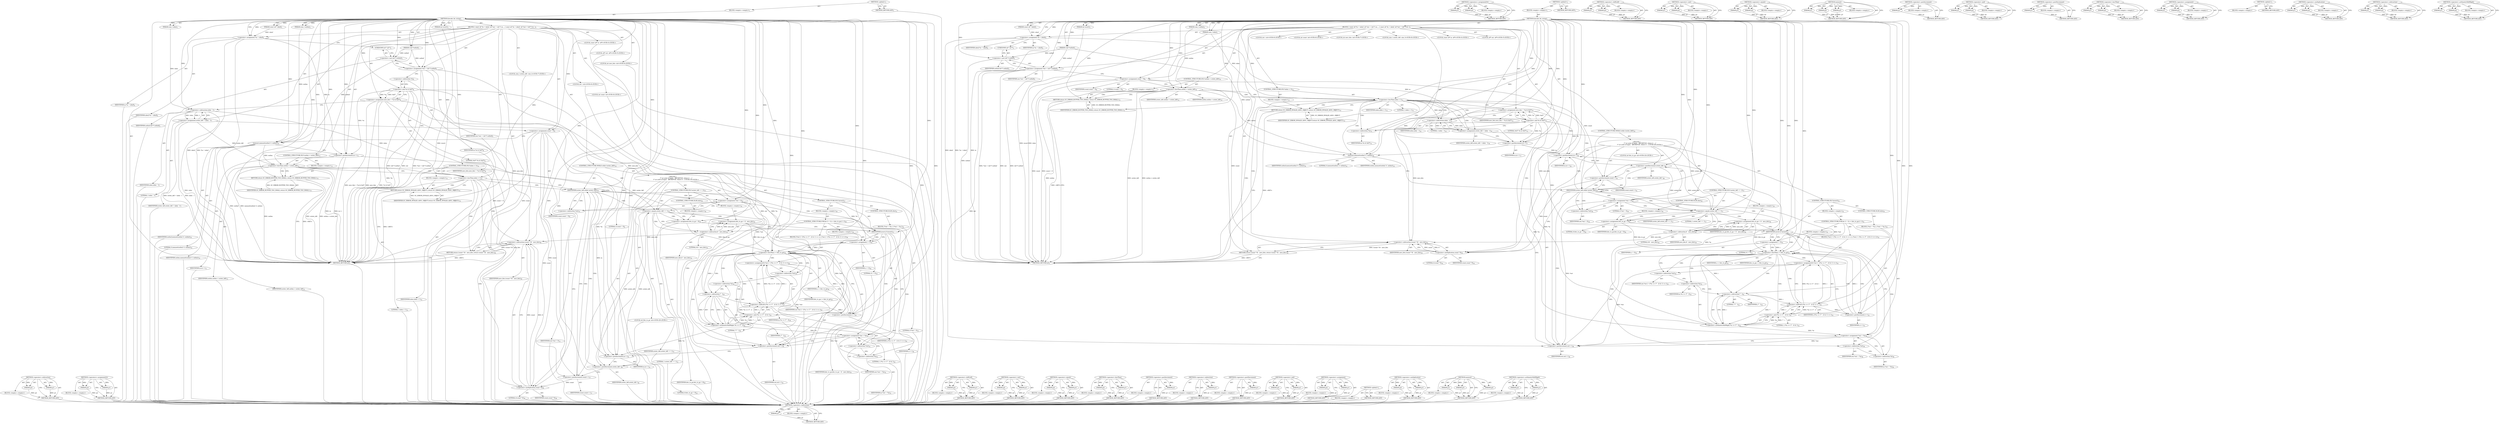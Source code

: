 digraph "&lt;operator&gt;.arithmeticShiftRight" {
vulnerable_176 [label=<(METHOD,&lt;operator&gt;.subtraction)>];
vulnerable_177 [label=<(PARAM,p1)>];
vulnerable_178 [label=<(PARAM,p2)>];
vulnerable_179 [label=<(BLOCK,&lt;empty&gt;,&lt;empty&gt;)>];
vulnerable_180 [label=<(METHOD_RETURN,ANY)>];
vulnerable_201 [label=<(METHOD,&lt;operators&gt;.assignmentOr)>];
vulnerable_202 [label=<(PARAM,p1)>];
vulnerable_203 [label=<(PARAM,p2)>];
vulnerable_204 [label=<(BLOCK,&lt;empty&gt;,&lt;empty&gt;)>];
vulnerable_205 [label=<(METHOD_RETURN,ANY)>];
vulnerable_6 [label=<(METHOD,&lt;global&gt;)<SUB>1</SUB>>];
vulnerable_7 [label=<(BLOCK,&lt;empty&gt;,&lt;empty&gt;)<SUB>1</SUB>>];
vulnerable_8 [label=<(METHOD,decode_bit_string)<SUB>1</SUB>>];
vulnerable_9 [label=<(PARAM,const u8 * inbuf)<SUB>1</SUB>>];
vulnerable_10 [label=<(PARAM,size_t inlen)<SUB>1</SUB>>];
vulnerable_11 [label=<(PARAM,void *outbuf)<SUB>1</SUB>>];
vulnerable_12 [label=<(PARAM,size_t outlen)<SUB>2</SUB>>];
vulnerable_13 [label=<(PARAM,int invert)<SUB>2</SUB>>];
vulnerable_14 [label=<(BLOCK,{
 	const u8 *in = inbuf;
 	u8 *out = (u8 *) ou...,{
 	const u8 *in = inbuf;
 	u8 *out = (u8 *) ou...)<SUB>3</SUB>>];
vulnerable_15 [label="<(LOCAL,const u8* in: u8*)<SUB>4</SUB>>"];
vulnerable_16 [label=<(&lt;operator&gt;.assignment,*in = inbuf)<SUB>4</SUB>>];
vulnerable_17 [label=<(IDENTIFIER,in,*in = inbuf)<SUB>4</SUB>>];
vulnerable_18 [label=<(IDENTIFIER,inbuf,*in = inbuf)<SUB>4</SUB>>];
vulnerable_19 [label="<(LOCAL,u8* out: u8*)<SUB>5</SUB>>"];
vulnerable_20 [label=<(&lt;operator&gt;.assignment,*out = (u8 *) outbuf)<SUB>5</SUB>>];
vulnerable_21 [label=<(IDENTIFIER,out,*out = (u8 *) outbuf)<SUB>5</SUB>>];
vulnerable_22 [label=<(&lt;operator&gt;.cast,(u8 *) outbuf)<SUB>5</SUB>>];
vulnerable_23 [label=<(UNKNOWN,u8 *,u8 *)<SUB>5</SUB>>];
vulnerable_24 [label=<(IDENTIFIER,outbuf,(u8 *) outbuf)<SUB>5</SUB>>];
vulnerable_25 [label="<(LOCAL,int zero_bits: int)<SUB>6</SUB>>"];
vulnerable_26 [label=<(&lt;operator&gt;.assignment,zero_bits = *in &amp; 0x07)<SUB>6</SUB>>];
vulnerable_27 [label=<(IDENTIFIER,zero_bits,zero_bits = *in &amp; 0x07)<SUB>6</SUB>>];
vulnerable_28 [label=<(&lt;operator&gt;.and,*in &amp; 0x07)<SUB>6</SUB>>];
vulnerable_29 [label=<(&lt;operator&gt;.indirection,*in)<SUB>6</SUB>>];
vulnerable_30 [label=<(IDENTIFIER,in,*in &amp; 0x07)<SUB>6</SUB>>];
vulnerable_31 [label=<(LITERAL,0x07,*in &amp; 0x07)<SUB>6</SUB>>];
vulnerable_32 [label="<(LOCAL,size_t octets_left: size_t)<SUB>7</SUB>>"];
vulnerable_33 [label=<(&lt;operator&gt;.assignment,octets_left = inlen - 1)<SUB>7</SUB>>];
vulnerable_34 [label=<(IDENTIFIER,octets_left,octets_left = inlen - 1)<SUB>7</SUB>>];
vulnerable_35 [label=<(&lt;operator&gt;.subtraction,inlen - 1)<SUB>7</SUB>>];
vulnerable_36 [label=<(IDENTIFIER,inlen,inlen - 1)<SUB>7</SUB>>];
vulnerable_37 [label=<(LITERAL,1,inlen - 1)<SUB>7</SUB>>];
vulnerable_38 [label="<(LOCAL,int i: int)<SUB>8</SUB>>"];
vulnerable_39 [label="<(LOCAL,int count: int)<SUB>8</SUB>>"];
vulnerable_40 [label=<(&lt;operator&gt;.assignment,count = 0)<SUB>8</SUB>>];
vulnerable_41 [label=<(IDENTIFIER,count,count = 0)<SUB>8</SUB>>];
vulnerable_42 [label=<(LITERAL,0,count = 0)<SUB>8</SUB>>];
vulnerable_43 [label=<(memset,memset(outbuf, 0, outlen))<SUB>10</SUB>>];
vulnerable_44 [label=<(IDENTIFIER,outbuf,memset(outbuf, 0, outlen))<SUB>10</SUB>>];
vulnerable_45 [label=<(LITERAL,0,memset(outbuf, 0, outlen))<SUB>10</SUB>>];
vulnerable_46 [label=<(IDENTIFIER,outlen,memset(outbuf, 0, outlen))<SUB>10</SUB>>];
vulnerable_47 [label=<(&lt;operator&gt;.postIncrement,in++)<SUB>11</SUB>>];
vulnerable_48 [label=<(IDENTIFIER,in,in++)<SUB>11</SUB>>];
vulnerable_49 [label=<(CONTROL_STRUCTURE,IF,if (outlen &lt; octets_left))<SUB>12</SUB>>];
vulnerable_50 [label=<(&lt;operator&gt;.lessThan,outlen &lt; octets_left)<SUB>12</SUB>>];
vulnerable_51 [label=<(IDENTIFIER,outlen,outlen &lt; octets_left)<SUB>12</SUB>>];
vulnerable_52 [label=<(IDENTIFIER,octets_left,outlen &lt; octets_left)<SUB>12</SUB>>];
vulnerable_53 [label=<(BLOCK,&lt;empty&gt;,&lt;empty&gt;)<SUB>13</SUB>>];
vulnerable_54 [label=<(RETURN,return SC_ERROR_BUFFER_TOO_SMALL;,return SC_ERROR_BUFFER_TOO_SMALL;)<SUB>13</SUB>>];
vulnerable_55 [label=<(IDENTIFIER,SC_ERROR_BUFFER_TOO_SMALL,return SC_ERROR_BUFFER_TOO_SMALL;)<SUB>13</SUB>>];
vulnerable_56 [label=<(CONTROL_STRUCTURE,IF,if (inlen &lt; 1))<SUB>14</SUB>>];
vulnerable_57 [label=<(&lt;operator&gt;.lessThan,inlen &lt; 1)<SUB>14</SUB>>];
vulnerable_58 [label=<(IDENTIFIER,inlen,inlen &lt; 1)<SUB>14</SUB>>];
vulnerable_59 [label=<(LITERAL,1,inlen &lt; 1)<SUB>14</SUB>>];
vulnerable_60 [label=<(BLOCK,&lt;empty&gt;,&lt;empty&gt;)<SUB>15</SUB>>];
vulnerable_61 [label=<(RETURN,return SC_ERROR_INVALID_ASN1_OBJECT;,return SC_ERROR_INVALID_ASN1_OBJECT;)<SUB>15</SUB>>];
vulnerable_62 [label=<(IDENTIFIER,SC_ERROR_INVALID_ASN1_OBJECT,return SC_ERROR_INVALID_ASN1_OBJECT;)<SUB>15</SUB>>];
vulnerable_63 [label=<(CONTROL_STRUCTURE,WHILE,while (octets_left))<SUB>16</SUB>>];
vulnerable_64 [label=<(IDENTIFIER,octets_left,while (octets_left))<SUB>16</SUB>>];
vulnerable_65 [label="<(BLOCK,{
 		/* 1st octet of input:  ABCDEFGH, where A ...,{
 		/* 1st octet of input:  ABCDEFGH, where A ...)<SUB>16</SUB>>"];
vulnerable_66 [label="<(LOCAL,int bits_to_go: int)<SUB>20</SUB>>"];
vulnerable_67 [label=<(&lt;operator&gt;.assignment,*out = 0)<SUB>22</SUB>>];
vulnerable_68 [label=<(&lt;operator&gt;.indirection,*out)<SUB>22</SUB>>];
vulnerable_69 [label=<(IDENTIFIER,out,*out = 0)<SUB>22</SUB>>];
vulnerable_70 [label=<(LITERAL,0,*out = 0)<SUB>22</SUB>>];
vulnerable_71 [label=<(CONTROL_STRUCTURE,IF,if (octets_left == 1))<SUB>23</SUB>>];
vulnerable_72 [label=<(&lt;operator&gt;.equals,octets_left == 1)<SUB>23</SUB>>];
vulnerable_73 [label=<(IDENTIFIER,octets_left,octets_left == 1)<SUB>23</SUB>>];
vulnerable_74 [label=<(LITERAL,1,octets_left == 1)<SUB>23</SUB>>];
vulnerable_75 [label=<(BLOCK,&lt;empty&gt;,&lt;empty&gt;)<SUB>24</SUB>>];
vulnerable_76 [label=<(&lt;operator&gt;.assignment,bits_to_go = 8 - zero_bits)<SUB>24</SUB>>];
vulnerable_77 [label=<(IDENTIFIER,bits_to_go,bits_to_go = 8 - zero_bits)<SUB>24</SUB>>];
vulnerable_78 [label=<(&lt;operator&gt;.subtraction,8 - zero_bits)<SUB>24</SUB>>];
vulnerable_79 [label=<(LITERAL,8,8 - zero_bits)<SUB>24</SUB>>];
vulnerable_80 [label=<(IDENTIFIER,zero_bits,8 - zero_bits)<SUB>24</SUB>>];
vulnerable_81 [label=<(CONTROL_STRUCTURE,ELSE,else)<SUB>26</SUB>>];
vulnerable_82 [label=<(BLOCK,&lt;empty&gt;,&lt;empty&gt;)<SUB>26</SUB>>];
vulnerable_83 [label=<(&lt;operator&gt;.assignment,bits_to_go = 8)<SUB>26</SUB>>];
vulnerable_84 [label=<(IDENTIFIER,bits_to_go,bits_to_go = 8)<SUB>26</SUB>>];
vulnerable_85 [label=<(LITERAL,8,bits_to_go = 8)<SUB>26</SUB>>];
vulnerable_86 [label=<(CONTROL_STRUCTURE,IF,if (invert))<SUB>27</SUB>>];
vulnerable_87 [label=<(IDENTIFIER,invert,if (invert))<SUB>27</SUB>>];
vulnerable_88 [label=<(BLOCK,&lt;empty&gt;,&lt;empty&gt;)<SUB>28</SUB>>];
vulnerable_89 [label=<(CONTROL_STRUCTURE,FOR,for (i = 0;i &lt; bits_to_go;i++))<SUB>28</SUB>>];
vulnerable_90 [label=<(BLOCK,&lt;empty&gt;,&lt;empty&gt;)<SUB>28</SUB>>];
vulnerable_91 [label=<(&lt;operator&gt;.assignment,i = 0)<SUB>28</SUB>>];
vulnerable_92 [label=<(IDENTIFIER,i,i = 0)<SUB>28</SUB>>];
vulnerable_93 [label=<(LITERAL,0,i = 0)<SUB>28</SUB>>];
vulnerable_94 [label=<(&lt;operator&gt;.lessThan,i &lt; bits_to_go)<SUB>28</SUB>>];
vulnerable_95 [label=<(IDENTIFIER,i,i &lt; bits_to_go)<SUB>28</SUB>>];
vulnerable_96 [label=<(IDENTIFIER,bits_to_go,i &lt; bits_to_go)<SUB>28</SUB>>];
vulnerable_97 [label=<(&lt;operator&gt;.postIncrement,i++)<SUB>28</SUB>>];
vulnerable_98 [label=<(IDENTIFIER,i,i++)<SUB>28</SUB>>];
vulnerable_99 [label=<(BLOCK,{
				*out |= ((*in &gt;&gt; (7 - i)) &amp; 1) &lt;&lt; i;
			},{
				*out |= ((*in &gt;&gt; (7 - i)) &amp; 1) &lt;&lt; i;
			})<SUB>28</SUB>>];
vulnerable_100 [label=<(&lt;operators&gt;.assignmentOr,*out |= ((*in &gt;&gt; (7 - i)) &amp; 1) &lt;&lt; i)<SUB>29</SUB>>];
vulnerable_101 [label=<(&lt;operator&gt;.indirection,*out)<SUB>29</SUB>>];
vulnerable_102 [label=<(IDENTIFIER,out,*out |= ((*in &gt;&gt; (7 - i)) &amp; 1) &lt;&lt; i)<SUB>29</SUB>>];
vulnerable_103 [label=<(&lt;operator&gt;.shiftLeft,((*in &gt;&gt; (7 - i)) &amp; 1) &lt;&lt; i)<SUB>29</SUB>>];
vulnerable_104 [label=<(&lt;operator&gt;.and,(*in &gt;&gt; (7 - i)) &amp; 1)<SUB>29</SUB>>];
vulnerable_105 [label=<(&lt;operator&gt;.arithmeticShiftRight,*in &gt;&gt; (7 - i))<SUB>29</SUB>>];
vulnerable_106 [label=<(&lt;operator&gt;.indirection,*in)<SUB>29</SUB>>];
vulnerable_107 [label=<(IDENTIFIER,in,*in &gt;&gt; (7 - i))<SUB>29</SUB>>];
vulnerable_108 [label=<(&lt;operator&gt;.subtraction,7 - i)<SUB>29</SUB>>];
vulnerable_109 [label=<(LITERAL,7,7 - i)<SUB>29</SUB>>];
vulnerable_110 [label=<(IDENTIFIER,i,7 - i)<SUB>29</SUB>>];
vulnerable_111 [label=<(LITERAL,1,(*in &gt;&gt; (7 - i)) &amp; 1)<SUB>29</SUB>>];
vulnerable_112 [label=<(IDENTIFIER,i,((*in &gt;&gt; (7 - i)) &amp; 1) &lt;&lt; i)<SUB>29</SUB>>];
vulnerable_113 [label=<(CONTROL_STRUCTURE,ELSE,else)<SUB>31</SUB>>];
vulnerable_114 [label=<(BLOCK,{
			*out = *in;
		},{
			*out = *in;
		})<SUB>31</SUB>>];
vulnerable_115 [label=<(&lt;operator&gt;.assignment,*out = *in)<SUB>32</SUB>>];
vulnerable_116 [label=<(&lt;operator&gt;.indirection,*out)<SUB>32</SUB>>];
vulnerable_117 [label=<(IDENTIFIER,out,*out = *in)<SUB>32</SUB>>];
vulnerable_118 [label=<(&lt;operator&gt;.indirection,*in)<SUB>32</SUB>>];
vulnerable_119 [label=<(IDENTIFIER,in,*out = *in)<SUB>32</SUB>>];
vulnerable_120 [label=<(&lt;operator&gt;.postIncrement,out++)<SUB>34</SUB>>];
vulnerable_121 [label=<(IDENTIFIER,out,out++)<SUB>34</SUB>>];
vulnerable_122 [label=<(&lt;operator&gt;.postIncrement,in++)<SUB>35</SUB>>];
vulnerable_123 [label=<(IDENTIFIER,in,in++)<SUB>35</SUB>>];
vulnerable_124 [label=<(&lt;operator&gt;.postDecrement,octets_left--)<SUB>36</SUB>>];
vulnerable_125 [label=<(IDENTIFIER,octets_left,octets_left--)<SUB>36</SUB>>];
vulnerable_126 [label=<(&lt;operator&gt;.postIncrement,count++)<SUB>37</SUB>>];
vulnerable_127 [label=<(IDENTIFIER,count,count++)<SUB>37</SUB>>];
vulnerable_128 [label=<(RETURN,return (count * 8) - zero_bits;,return (count * 8) - zero_bits;)<SUB>39</SUB>>];
vulnerable_129 [label=<(&lt;operator&gt;.subtraction,(count * 8) - zero_bits)<SUB>39</SUB>>];
vulnerable_130 [label=<(&lt;operator&gt;.multiplication,count * 8)<SUB>39</SUB>>];
vulnerable_131 [label=<(IDENTIFIER,count,count * 8)<SUB>39</SUB>>];
vulnerable_132 [label=<(LITERAL,8,count * 8)<SUB>39</SUB>>];
vulnerable_133 [label=<(IDENTIFIER,zero_bits,(count * 8) - zero_bits)<SUB>39</SUB>>];
vulnerable_134 [label=<(METHOD_RETURN,int)<SUB>1</SUB>>];
vulnerable_136 [label=<(METHOD_RETURN,ANY)<SUB>1</SUB>>];
vulnerable_206 [label=<(METHOD,&lt;operator&gt;.shiftLeft)>];
vulnerable_207 [label=<(PARAM,p1)>];
vulnerable_208 [label=<(PARAM,p2)>];
vulnerable_209 [label=<(BLOCK,&lt;empty&gt;,&lt;empty&gt;)>];
vulnerable_210 [label=<(METHOD_RETURN,ANY)>];
vulnerable_162 [label=<(METHOD,&lt;operator&gt;.cast)>];
vulnerable_163 [label=<(PARAM,p1)>];
vulnerable_164 [label=<(PARAM,p2)>];
vulnerable_165 [label=<(BLOCK,&lt;empty&gt;,&lt;empty&gt;)>];
vulnerable_166 [label=<(METHOD_RETURN,ANY)>];
vulnerable_196 [label=<(METHOD,&lt;operator&gt;.equals)>];
vulnerable_197 [label=<(PARAM,p1)>];
vulnerable_198 [label=<(PARAM,p2)>];
vulnerable_199 [label=<(BLOCK,&lt;empty&gt;,&lt;empty&gt;)>];
vulnerable_200 [label=<(METHOD_RETURN,ANY)>];
vulnerable_191 [label=<(METHOD,&lt;operator&gt;.lessThan)>];
vulnerable_192 [label=<(PARAM,p1)>];
vulnerable_193 [label=<(PARAM,p2)>];
vulnerable_194 [label=<(BLOCK,&lt;empty&gt;,&lt;empty&gt;)>];
vulnerable_195 [label=<(METHOD_RETURN,ANY)>];
vulnerable_187 [label=<(METHOD,&lt;operator&gt;.postIncrement)>];
vulnerable_188 [label=<(PARAM,p1)>];
vulnerable_189 [label=<(BLOCK,&lt;empty&gt;,&lt;empty&gt;)>];
vulnerable_190 [label=<(METHOD_RETURN,ANY)>];
vulnerable_172 [label=<(METHOD,&lt;operator&gt;.indirection)>];
vulnerable_173 [label=<(PARAM,p1)>];
vulnerable_174 [label=<(BLOCK,&lt;empty&gt;,&lt;empty&gt;)>];
vulnerable_175 [label=<(METHOD_RETURN,ANY)>];
vulnerable_216 [label=<(METHOD,&lt;operator&gt;.postDecrement)>];
vulnerable_217 [label=<(PARAM,p1)>];
vulnerable_218 [label=<(BLOCK,&lt;empty&gt;,&lt;empty&gt;)>];
vulnerable_219 [label=<(METHOD_RETURN,ANY)>];
vulnerable_167 [label=<(METHOD,&lt;operator&gt;.and)>];
vulnerable_168 [label=<(PARAM,p1)>];
vulnerable_169 [label=<(PARAM,p2)>];
vulnerable_170 [label=<(BLOCK,&lt;empty&gt;,&lt;empty&gt;)>];
vulnerable_171 [label=<(METHOD_RETURN,ANY)>];
vulnerable_157 [label=<(METHOD,&lt;operator&gt;.assignment)>];
vulnerable_158 [label=<(PARAM,p1)>];
vulnerable_159 [label=<(PARAM,p2)>];
vulnerable_160 [label=<(BLOCK,&lt;empty&gt;,&lt;empty&gt;)>];
vulnerable_161 [label=<(METHOD_RETURN,ANY)>];
vulnerable_151 [label=<(METHOD,&lt;global&gt;)<SUB>1</SUB>>];
vulnerable_152 [label=<(BLOCK,&lt;empty&gt;,&lt;empty&gt;)>];
vulnerable_153 [label=<(METHOD_RETURN,ANY)>];
vulnerable_220 [label=<(METHOD,&lt;operator&gt;.multiplication)>];
vulnerable_221 [label=<(PARAM,p1)>];
vulnerable_222 [label=<(PARAM,p2)>];
vulnerable_223 [label=<(BLOCK,&lt;empty&gt;,&lt;empty&gt;)>];
vulnerable_224 [label=<(METHOD_RETURN,ANY)>];
vulnerable_181 [label=<(METHOD,memset)>];
vulnerable_182 [label=<(PARAM,p1)>];
vulnerable_183 [label=<(PARAM,p2)>];
vulnerable_184 [label=<(PARAM,p3)>];
vulnerable_185 [label=<(BLOCK,&lt;empty&gt;,&lt;empty&gt;)>];
vulnerable_186 [label=<(METHOD_RETURN,ANY)>];
vulnerable_211 [label=<(METHOD,&lt;operator&gt;.arithmeticShiftRight)>];
vulnerable_212 [label=<(PARAM,p1)>];
vulnerable_213 [label=<(PARAM,p2)>];
vulnerable_214 [label=<(BLOCK,&lt;empty&gt;,&lt;empty&gt;)>];
vulnerable_215 [label=<(METHOD_RETURN,ANY)>];
fixed_177 [label=<(METHOD,&lt;operator&gt;.indirection)>];
fixed_178 [label=<(PARAM,p1)>];
fixed_179 [label=<(BLOCK,&lt;empty&gt;,&lt;empty&gt;)>];
fixed_180 [label=<(METHOD_RETURN,ANY)>];
fixed_201 [label=<(METHOD,&lt;operators&gt;.assignmentOr)>];
fixed_202 [label=<(PARAM,p1)>];
fixed_203 [label=<(PARAM,p2)>];
fixed_204 [label=<(BLOCK,&lt;empty&gt;,&lt;empty&gt;)>];
fixed_205 [label=<(METHOD_RETURN,ANY)>];
fixed_6 [label=<(METHOD,&lt;global&gt;)<SUB>1</SUB>>];
fixed_7 [label=<(BLOCK,&lt;empty&gt;,&lt;empty&gt;)<SUB>1</SUB>>];
fixed_8 [label=<(METHOD,decode_bit_string)<SUB>1</SUB>>];
fixed_9 [label=<(PARAM,const u8 * inbuf)<SUB>1</SUB>>];
fixed_10 [label=<(PARAM,size_t inlen)<SUB>1</SUB>>];
fixed_11 [label=<(PARAM,void *outbuf)<SUB>1</SUB>>];
fixed_12 [label=<(PARAM,size_t outlen)<SUB>2</SUB>>];
fixed_13 [label=<(PARAM,int invert)<SUB>2</SUB>>];
fixed_14 [label=<(BLOCK,{
 	const u8 *in = inbuf;
 	u8 *out = (u8 *) ou...,{
 	const u8 *in = inbuf;
 	u8 *out = (u8 *) ou...)<SUB>3</SUB>>];
fixed_15 [label="<(LOCAL,const u8* in: u8*)<SUB>4</SUB>>"];
fixed_16 [label=<(&lt;operator&gt;.assignment,*in = inbuf)<SUB>4</SUB>>];
fixed_17 [label=<(IDENTIFIER,in,*in = inbuf)<SUB>4</SUB>>];
fixed_18 [label=<(IDENTIFIER,inbuf,*in = inbuf)<SUB>4</SUB>>];
fixed_19 [label="<(LOCAL,u8* out: u8*)<SUB>5</SUB>>"];
fixed_20 [label=<(&lt;operator&gt;.assignment,*out = (u8 *) outbuf)<SUB>5</SUB>>];
fixed_21 [label=<(IDENTIFIER,out,*out = (u8 *) outbuf)<SUB>5</SUB>>];
fixed_22 [label=<(&lt;operator&gt;.cast,(u8 *) outbuf)<SUB>5</SUB>>];
fixed_23 [label=<(UNKNOWN,u8 *,u8 *)<SUB>5</SUB>>];
fixed_24 [label=<(IDENTIFIER,outbuf,(u8 *) outbuf)<SUB>5</SUB>>];
fixed_25 [label="<(LOCAL,int i: int)<SUB>6</SUB>>"];
fixed_26 [label="<(LOCAL,int count: int)<SUB>6</SUB>>"];
fixed_27 [label=<(&lt;operator&gt;.assignment,count = 0)<SUB>6</SUB>>];
fixed_28 [label=<(IDENTIFIER,count,count = 0)<SUB>6</SUB>>];
fixed_29 [label=<(LITERAL,0,count = 0)<SUB>6</SUB>>];
fixed_30 [label="<(LOCAL,int zero_bits: int)<SUB>7</SUB>>"];
fixed_31 [label="<(LOCAL,size_t octets_left: size_t)<SUB>8</SUB>>"];
fixed_32 [label=<(CONTROL_STRUCTURE,IF,if (outlen &lt; octets_left))<SUB>10</SUB>>];
fixed_33 [label=<(&lt;operator&gt;.lessThan,outlen &lt; octets_left)<SUB>10</SUB>>];
fixed_34 [label=<(IDENTIFIER,outlen,outlen &lt; octets_left)<SUB>10</SUB>>];
fixed_35 [label=<(IDENTIFIER,octets_left,outlen &lt; octets_left)<SUB>10</SUB>>];
fixed_36 [label=<(BLOCK,&lt;empty&gt;,&lt;empty&gt;)<SUB>11</SUB>>];
fixed_37 [label=<(RETURN,return SC_ERROR_BUFFER_TOO_SMALL;,return SC_ERROR_BUFFER_TOO_SMALL;)<SUB>11</SUB>>];
fixed_38 [label=<(IDENTIFIER,SC_ERROR_BUFFER_TOO_SMALL,return SC_ERROR_BUFFER_TOO_SMALL;)<SUB>11</SUB>>];
fixed_39 [label=<(CONTROL_STRUCTURE,IF,if (inlen &lt; 1))<SUB>12</SUB>>];
fixed_40 [label=<(&lt;operator&gt;.lessThan,inlen &lt; 1)<SUB>12</SUB>>];
fixed_41 [label=<(IDENTIFIER,inlen,inlen &lt; 1)<SUB>12</SUB>>];
fixed_42 [label=<(LITERAL,1,inlen &lt; 1)<SUB>12</SUB>>];
fixed_43 [label=<(BLOCK,&lt;empty&gt;,&lt;empty&gt;)<SUB>13</SUB>>];
fixed_44 [label=<(RETURN,return SC_ERROR_INVALID_ASN1_OBJECT;,return SC_ERROR_INVALID_ASN1_OBJECT;)<SUB>13</SUB>>];
fixed_45 [label=<(IDENTIFIER,SC_ERROR_INVALID_ASN1_OBJECT,return SC_ERROR_INVALID_ASN1_OBJECT;)<SUB>13</SUB>>];
fixed_46 [label=<(&lt;operator&gt;.assignment,zero_bits = *in &amp; 0x07)<SUB>15</SUB>>];
fixed_47 [label=<(IDENTIFIER,zero_bits,zero_bits = *in &amp; 0x07)<SUB>15</SUB>>];
fixed_48 [label=<(&lt;operator&gt;.and,*in &amp; 0x07)<SUB>15</SUB>>];
fixed_49 [label=<(&lt;operator&gt;.indirection,*in)<SUB>15</SUB>>];
fixed_50 [label=<(IDENTIFIER,in,*in &amp; 0x07)<SUB>15</SUB>>];
fixed_51 [label=<(LITERAL,0x07,*in &amp; 0x07)<SUB>15</SUB>>];
fixed_52 [label=<(&lt;operator&gt;.assignment,octets_left = inlen - 1)<SUB>16</SUB>>];
fixed_53 [label=<(IDENTIFIER,octets_left,octets_left = inlen - 1)<SUB>16</SUB>>];
fixed_54 [label=<(&lt;operator&gt;.subtraction,inlen - 1)<SUB>16</SUB>>];
fixed_55 [label=<(IDENTIFIER,inlen,inlen - 1)<SUB>16</SUB>>];
fixed_56 [label=<(LITERAL,1,inlen - 1)<SUB>16</SUB>>];
fixed_57 [label=<(&lt;operator&gt;.postIncrement,in++)<SUB>17</SUB>>];
fixed_58 [label=<(IDENTIFIER,in,in++)<SUB>17</SUB>>];
fixed_59 [label=<(memset,memset(outbuf, 0, outlen))<SUB>18</SUB>>];
fixed_60 [label=<(IDENTIFIER,outbuf,memset(outbuf, 0, outlen))<SUB>18</SUB>>];
fixed_61 [label=<(LITERAL,0,memset(outbuf, 0, outlen))<SUB>18</SUB>>];
fixed_62 [label=<(IDENTIFIER,outlen,memset(outbuf, 0, outlen))<SUB>18</SUB>>];
fixed_63 [label=<(CONTROL_STRUCTURE,WHILE,while (octets_left))<SUB>20</SUB>>];
fixed_64 [label=<(IDENTIFIER,octets_left,while (octets_left))<SUB>20</SUB>>];
fixed_65 [label="<(BLOCK,{
 		/* 1st octet of input:  ABCDEFGH, where A ...,{
 		/* 1st octet of input:  ABCDEFGH, where A ...)<SUB>20</SUB>>"];
fixed_66 [label="<(LOCAL,int bits_to_go: int)<SUB>24</SUB>>"];
fixed_67 [label=<(&lt;operator&gt;.assignment,*out = 0)<SUB>26</SUB>>];
fixed_68 [label=<(&lt;operator&gt;.indirection,*out)<SUB>26</SUB>>];
fixed_69 [label=<(IDENTIFIER,out,*out = 0)<SUB>26</SUB>>];
fixed_70 [label=<(LITERAL,0,*out = 0)<SUB>26</SUB>>];
fixed_71 [label=<(CONTROL_STRUCTURE,IF,if (octets_left == 1))<SUB>27</SUB>>];
fixed_72 [label=<(&lt;operator&gt;.equals,octets_left == 1)<SUB>27</SUB>>];
fixed_73 [label=<(IDENTIFIER,octets_left,octets_left == 1)<SUB>27</SUB>>];
fixed_74 [label=<(LITERAL,1,octets_left == 1)<SUB>27</SUB>>];
fixed_75 [label=<(BLOCK,&lt;empty&gt;,&lt;empty&gt;)<SUB>28</SUB>>];
fixed_76 [label=<(&lt;operator&gt;.assignment,bits_to_go = 8 - zero_bits)<SUB>28</SUB>>];
fixed_77 [label=<(IDENTIFIER,bits_to_go,bits_to_go = 8 - zero_bits)<SUB>28</SUB>>];
fixed_78 [label=<(&lt;operator&gt;.subtraction,8 - zero_bits)<SUB>28</SUB>>];
fixed_79 [label=<(LITERAL,8,8 - zero_bits)<SUB>28</SUB>>];
fixed_80 [label=<(IDENTIFIER,zero_bits,8 - zero_bits)<SUB>28</SUB>>];
fixed_81 [label=<(CONTROL_STRUCTURE,ELSE,else)<SUB>30</SUB>>];
fixed_82 [label=<(BLOCK,&lt;empty&gt;,&lt;empty&gt;)<SUB>30</SUB>>];
fixed_83 [label=<(&lt;operator&gt;.assignment,bits_to_go = 8)<SUB>30</SUB>>];
fixed_84 [label=<(IDENTIFIER,bits_to_go,bits_to_go = 8)<SUB>30</SUB>>];
fixed_85 [label=<(LITERAL,8,bits_to_go = 8)<SUB>30</SUB>>];
fixed_86 [label=<(CONTROL_STRUCTURE,IF,if (invert))<SUB>31</SUB>>];
fixed_87 [label=<(IDENTIFIER,invert,if (invert))<SUB>31</SUB>>];
fixed_88 [label=<(BLOCK,&lt;empty&gt;,&lt;empty&gt;)<SUB>32</SUB>>];
fixed_89 [label=<(CONTROL_STRUCTURE,FOR,for (i = 0;i &lt; bits_to_go;i++))<SUB>32</SUB>>];
fixed_90 [label=<(BLOCK,&lt;empty&gt;,&lt;empty&gt;)<SUB>32</SUB>>];
fixed_91 [label=<(&lt;operator&gt;.assignment,i = 0)<SUB>32</SUB>>];
fixed_92 [label=<(IDENTIFIER,i,i = 0)<SUB>32</SUB>>];
fixed_93 [label=<(LITERAL,0,i = 0)<SUB>32</SUB>>];
fixed_94 [label=<(&lt;operator&gt;.lessThan,i &lt; bits_to_go)<SUB>32</SUB>>];
fixed_95 [label=<(IDENTIFIER,i,i &lt; bits_to_go)<SUB>32</SUB>>];
fixed_96 [label=<(IDENTIFIER,bits_to_go,i &lt; bits_to_go)<SUB>32</SUB>>];
fixed_97 [label=<(&lt;operator&gt;.postIncrement,i++)<SUB>32</SUB>>];
fixed_98 [label=<(IDENTIFIER,i,i++)<SUB>32</SUB>>];
fixed_99 [label=<(BLOCK,{
				*out |= ((*in &gt;&gt; (7 - i)) &amp; 1) &lt;&lt; i;
			},{
				*out |= ((*in &gt;&gt; (7 - i)) &amp; 1) &lt;&lt; i;
			})<SUB>32</SUB>>];
fixed_100 [label=<(&lt;operators&gt;.assignmentOr,*out |= ((*in &gt;&gt; (7 - i)) &amp; 1) &lt;&lt; i)<SUB>33</SUB>>];
fixed_101 [label=<(&lt;operator&gt;.indirection,*out)<SUB>33</SUB>>];
fixed_102 [label=<(IDENTIFIER,out,*out |= ((*in &gt;&gt; (7 - i)) &amp; 1) &lt;&lt; i)<SUB>33</SUB>>];
fixed_103 [label=<(&lt;operator&gt;.shiftLeft,((*in &gt;&gt; (7 - i)) &amp; 1) &lt;&lt; i)<SUB>33</SUB>>];
fixed_104 [label=<(&lt;operator&gt;.and,(*in &gt;&gt; (7 - i)) &amp; 1)<SUB>33</SUB>>];
fixed_105 [label=<(&lt;operator&gt;.arithmeticShiftRight,*in &gt;&gt; (7 - i))<SUB>33</SUB>>];
fixed_106 [label=<(&lt;operator&gt;.indirection,*in)<SUB>33</SUB>>];
fixed_107 [label=<(IDENTIFIER,in,*in &gt;&gt; (7 - i))<SUB>33</SUB>>];
fixed_108 [label=<(&lt;operator&gt;.subtraction,7 - i)<SUB>33</SUB>>];
fixed_109 [label=<(LITERAL,7,7 - i)<SUB>33</SUB>>];
fixed_110 [label=<(IDENTIFIER,i,7 - i)<SUB>33</SUB>>];
fixed_111 [label=<(LITERAL,1,(*in &gt;&gt; (7 - i)) &amp; 1)<SUB>33</SUB>>];
fixed_112 [label=<(IDENTIFIER,i,((*in &gt;&gt; (7 - i)) &amp; 1) &lt;&lt; i)<SUB>33</SUB>>];
fixed_113 [label=<(CONTROL_STRUCTURE,ELSE,else)<SUB>35</SUB>>];
fixed_114 [label=<(BLOCK,{
			*out = *in;
		},{
			*out = *in;
		})<SUB>35</SUB>>];
fixed_115 [label=<(&lt;operator&gt;.assignment,*out = *in)<SUB>36</SUB>>];
fixed_116 [label=<(&lt;operator&gt;.indirection,*out)<SUB>36</SUB>>];
fixed_117 [label=<(IDENTIFIER,out,*out = *in)<SUB>36</SUB>>];
fixed_118 [label=<(&lt;operator&gt;.indirection,*in)<SUB>36</SUB>>];
fixed_119 [label=<(IDENTIFIER,in,*out = *in)<SUB>36</SUB>>];
fixed_120 [label=<(&lt;operator&gt;.postIncrement,out++)<SUB>38</SUB>>];
fixed_121 [label=<(IDENTIFIER,out,out++)<SUB>38</SUB>>];
fixed_122 [label=<(&lt;operator&gt;.postIncrement,in++)<SUB>39</SUB>>];
fixed_123 [label=<(IDENTIFIER,in,in++)<SUB>39</SUB>>];
fixed_124 [label=<(&lt;operator&gt;.postDecrement,octets_left--)<SUB>40</SUB>>];
fixed_125 [label=<(IDENTIFIER,octets_left,octets_left--)<SUB>40</SUB>>];
fixed_126 [label=<(&lt;operator&gt;.postIncrement,count++)<SUB>41</SUB>>];
fixed_127 [label=<(IDENTIFIER,count,count++)<SUB>41</SUB>>];
fixed_128 [label=<(RETURN,return (count * 8) - zero_bits;,return (count * 8) - zero_bits;)<SUB>43</SUB>>];
fixed_129 [label=<(&lt;operator&gt;.subtraction,(count * 8) - zero_bits)<SUB>43</SUB>>];
fixed_130 [label=<(&lt;operator&gt;.multiplication,count * 8)<SUB>43</SUB>>];
fixed_131 [label=<(IDENTIFIER,count,count * 8)<SUB>43</SUB>>];
fixed_132 [label=<(LITERAL,8,count * 8)<SUB>43</SUB>>];
fixed_133 [label=<(IDENTIFIER,zero_bits,(count * 8) - zero_bits)<SUB>43</SUB>>];
fixed_134 [label=<(METHOD_RETURN,int)<SUB>1</SUB>>];
fixed_136 [label=<(METHOD_RETURN,ANY)<SUB>1</SUB>>];
fixed_206 [label=<(METHOD,&lt;operator&gt;.shiftLeft)>];
fixed_207 [label=<(PARAM,p1)>];
fixed_208 [label=<(PARAM,p2)>];
fixed_209 [label=<(BLOCK,&lt;empty&gt;,&lt;empty&gt;)>];
fixed_210 [label=<(METHOD_RETURN,ANY)>];
fixed_162 [label=<(METHOD,&lt;operator&gt;.cast)>];
fixed_163 [label=<(PARAM,p1)>];
fixed_164 [label=<(PARAM,p2)>];
fixed_165 [label=<(BLOCK,&lt;empty&gt;,&lt;empty&gt;)>];
fixed_166 [label=<(METHOD_RETURN,ANY)>];
fixed_196 [label=<(METHOD,&lt;operator&gt;.equals)>];
fixed_197 [label=<(PARAM,p1)>];
fixed_198 [label=<(PARAM,p2)>];
fixed_199 [label=<(BLOCK,&lt;empty&gt;,&lt;empty&gt;)>];
fixed_200 [label=<(METHOD_RETURN,ANY)>];
fixed_190 [label=<(METHOD,memset)>];
fixed_191 [label=<(PARAM,p1)>];
fixed_192 [label=<(PARAM,p2)>];
fixed_193 [label=<(PARAM,p3)>];
fixed_194 [label=<(BLOCK,&lt;empty&gt;,&lt;empty&gt;)>];
fixed_195 [label=<(METHOD_RETURN,ANY)>];
fixed_186 [label=<(METHOD,&lt;operator&gt;.postIncrement)>];
fixed_187 [label=<(PARAM,p1)>];
fixed_188 [label=<(BLOCK,&lt;empty&gt;,&lt;empty&gt;)>];
fixed_189 [label=<(METHOD_RETURN,ANY)>];
fixed_172 [label=<(METHOD,&lt;operator&gt;.and)>];
fixed_173 [label=<(PARAM,p1)>];
fixed_174 [label=<(PARAM,p2)>];
fixed_175 [label=<(BLOCK,&lt;empty&gt;,&lt;empty&gt;)>];
fixed_176 [label=<(METHOD_RETURN,ANY)>];
fixed_216 [label=<(METHOD,&lt;operator&gt;.postDecrement)>];
fixed_217 [label=<(PARAM,p1)>];
fixed_218 [label=<(BLOCK,&lt;empty&gt;,&lt;empty&gt;)>];
fixed_219 [label=<(METHOD_RETURN,ANY)>];
fixed_167 [label=<(METHOD,&lt;operator&gt;.lessThan)>];
fixed_168 [label=<(PARAM,p1)>];
fixed_169 [label=<(PARAM,p2)>];
fixed_170 [label=<(BLOCK,&lt;empty&gt;,&lt;empty&gt;)>];
fixed_171 [label=<(METHOD_RETURN,ANY)>];
fixed_157 [label=<(METHOD,&lt;operator&gt;.assignment)>];
fixed_158 [label=<(PARAM,p1)>];
fixed_159 [label=<(PARAM,p2)>];
fixed_160 [label=<(BLOCK,&lt;empty&gt;,&lt;empty&gt;)>];
fixed_161 [label=<(METHOD_RETURN,ANY)>];
fixed_151 [label=<(METHOD,&lt;global&gt;)<SUB>1</SUB>>];
fixed_152 [label=<(BLOCK,&lt;empty&gt;,&lt;empty&gt;)>];
fixed_153 [label=<(METHOD_RETURN,ANY)>];
fixed_220 [label=<(METHOD,&lt;operator&gt;.multiplication)>];
fixed_221 [label=<(PARAM,p1)>];
fixed_222 [label=<(PARAM,p2)>];
fixed_223 [label=<(BLOCK,&lt;empty&gt;,&lt;empty&gt;)>];
fixed_224 [label=<(METHOD_RETURN,ANY)>];
fixed_181 [label=<(METHOD,&lt;operator&gt;.subtraction)>];
fixed_182 [label=<(PARAM,p1)>];
fixed_183 [label=<(PARAM,p2)>];
fixed_184 [label=<(BLOCK,&lt;empty&gt;,&lt;empty&gt;)>];
fixed_185 [label=<(METHOD_RETURN,ANY)>];
fixed_211 [label=<(METHOD,&lt;operator&gt;.arithmeticShiftRight)>];
fixed_212 [label=<(PARAM,p1)>];
fixed_213 [label=<(PARAM,p2)>];
fixed_214 [label=<(BLOCK,&lt;empty&gt;,&lt;empty&gt;)>];
fixed_215 [label=<(METHOD_RETURN,ANY)>];
vulnerable_176 -> vulnerable_177  [key=0, label="AST: "];
vulnerable_176 -> vulnerable_177  [key=1, label="DDG: "];
vulnerable_176 -> vulnerable_179  [key=0, label="AST: "];
vulnerable_176 -> vulnerable_178  [key=0, label="AST: "];
vulnerable_176 -> vulnerable_178  [key=1, label="DDG: "];
vulnerable_176 -> vulnerable_180  [key=0, label="AST: "];
vulnerable_176 -> vulnerable_180  [key=1, label="CFG: "];
vulnerable_177 -> vulnerable_180  [key=0, label="DDG: p1"];
vulnerable_178 -> vulnerable_180  [key=0, label="DDG: p2"];
vulnerable_179 -> fixed_177  [key=0];
vulnerable_180 -> fixed_177  [key=0];
vulnerable_201 -> vulnerable_202  [key=0, label="AST: "];
vulnerable_201 -> vulnerable_202  [key=1, label="DDG: "];
vulnerable_201 -> vulnerable_204  [key=0, label="AST: "];
vulnerable_201 -> vulnerable_203  [key=0, label="AST: "];
vulnerable_201 -> vulnerable_203  [key=1, label="DDG: "];
vulnerable_201 -> vulnerable_205  [key=0, label="AST: "];
vulnerable_201 -> vulnerable_205  [key=1, label="CFG: "];
vulnerable_202 -> vulnerable_205  [key=0, label="DDG: p1"];
vulnerable_203 -> vulnerable_205  [key=0, label="DDG: p2"];
vulnerable_204 -> fixed_177  [key=0];
vulnerable_205 -> fixed_177  [key=0];
vulnerable_6 -> vulnerable_7  [key=0, label="AST: "];
vulnerable_6 -> vulnerable_136  [key=0, label="AST: "];
vulnerable_6 -> vulnerable_136  [key=1, label="CFG: "];
vulnerable_7 -> vulnerable_8  [key=0, label="AST: "];
vulnerable_8 -> vulnerable_9  [key=0, label="AST: "];
vulnerable_8 -> vulnerable_9  [key=1, label="DDG: "];
vulnerable_8 -> vulnerable_10  [key=0, label="AST: "];
vulnerable_8 -> vulnerable_10  [key=1, label="DDG: "];
vulnerable_8 -> vulnerable_11  [key=0, label="AST: "];
vulnerable_8 -> vulnerable_11  [key=1, label="DDG: "];
vulnerable_8 -> vulnerable_12  [key=0, label="AST: "];
vulnerable_8 -> vulnerable_12  [key=1, label="DDG: "];
vulnerable_8 -> vulnerable_13  [key=0, label="AST: "];
vulnerable_8 -> vulnerable_13  [key=1, label="DDG: "];
vulnerable_8 -> vulnerable_14  [key=0, label="AST: "];
vulnerable_8 -> vulnerable_134  [key=0, label="AST: "];
vulnerable_8 -> vulnerable_16  [key=0, label="CFG: "];
vulnerable_8 -> vulnerable_16  [key=1, label="DDG: "];
vulnerable_8 -> vulnerable_20  [key=0, label="DDG: "];
vulnerable_8 -> vulnerable_40  [key=0, label="DDG: "];
vulnerable_8 -> vulnerable_43  [key=0, label="DDG: "];
vulnerable_8 -> vulnerable_47  [key=0, label="DDG: "];
vulnerable_8 -> vulnerable_64  [key=0, label="DDG: "];
vulnerable_8 -> vulnerable_22  [key=0, label="DDG: "];
vulnerable_8 -> vulnerable_28  [key=0, label="DDG: "];
vulnerable_8 -> vulnerable_35  [key=0, label="DDG: "];
vulnerable_8 -> vulnerable_50  [key=0, label="DDG: "];
vulnerable_8 -> vulnerable_54  [key=0, label="DDG: "];
vulnerable_8 -> vulnerable_57  [key=0, label="DDG: "];
vulnerable_8 -> vulnerable_61  [key=0, label="DDG: "];
vulnerable_8 -> vulnerable_67  [key=0, label="DDG: "];
vulnerable_8 -> vulnerable_129  [key=0, label="DDG: "];
vulnerable_8 -> vulnerable_55  [key=0, label="DDG: "];
vulnerable_8 -> vulnerable_62  [key=0, label="DDG: "];
vulnerable_8 -> vulnerable_87  [key=0, label="DDG: "];
vulnerable_8 -> vulnerable_120  [key=0, label="DDG: "];
vulnerable_8 -> vulnerable_122  [key=0, label="DDG: "];
vulnerable_8 -> vulnerable_124  [key=0, label="DDG: "];
vulnerable_8 -> vulnerable_126  [key=0, label="DDG: "];
vulnerable_8 -> vulnerable_130  [key=0, label="DDG: "];
vulnerable_8 -> vulnerable_72  [key=0, label="DDG: "];
vulnerable_8 -> vulnerable_83  [key=0, label="DDG: "];
vulnerable_8 -> vulnerable_78  [key=0, label="DDG: "];
vulnerable_8 -> vulnerable_91  [key=0, label="DDG: "];
vulnerable_8 -> vulnerable_94  [key=0, label="DDG: "];
vulnerable_8 -> vulnerable_97  [key=0, label="DDG: "];
vulnerable_8 -> vulnerable_103  [key=0, label="DDG: "];
vulnerable_8 -> vulnerable_104  [key=0, label="DDG: "];
vulnerable_8 -> vulnerable_108  [key=0, label="DDG: "];
vulnerable_9 -> vulnerable_16  [key=0, label="DDG: inbuf"];
vulnerable_10 -> vulnerable_35  [key=0, label="DDG: inlen"];
vulnerable_11 -> vulnerable_20  [key=0, label="DDG: outbuf"];
vulnerable_11 -> vulnerable_43  [key=0, label="DDG: outbuf"];
vulnerable_11 -> vulnerable_22  [key=0, label="DDG: outbuf"];
vulnerable_12 -> vulnerable_43  [key=0, label="DDG: outlen"];
vulnerable_13 -> vulnerable_134  [key=0, label="DDG: invert"];
vulnerable_14 -> vulnerable_15  [key=0, label="AST: "];
vulnerable_14 -> vulnerable_16  [key=0, label="AST: "];
vulnerable_14 -> vulnerable_19  [key=0, label="AST: "];
vulnerable_14 -> vulnerable_20  [key=0, label="AST: "];
vulnerable_14 -> vulnerable_25  [key=0, label="AST: "];
vulnerable_14 -> vulnerable_26  [key=0, label="AST: "];
vulnerable_14 -> vulnerable_32  [key=0, label="AST: "];
vulnerable_14 -> vulnerable_33  [key=0, label="AST: "];
vulnerable_14 -> vulnerable_38  [key=0, label="AST: "];
vulnerable_14 -> vulnerable_39  [key=0, label="AST: "];
vulnerable_14 -> vulnerable_40  [key=0, label="AST: "];
vulnerable_14 -> vulnerable_43  [key=0, label="AST: "];
vulnerable_14 -> vulnerable_47  [key=0, label="AST: "];
vulnerable_14 -> vulnerable_49  [key=0, label="AST: "];
vulnerable_14 -> vulnerable_56  [key=0, label="AST: "];
vulnerable_14 -> vulnerable_63  [key=0, label="AST: "];
vulnerable_14 -> vulnerable_128  [key=0, label="AST: "];
vulnerable_15 -> fixed_177  [key=0];
vulnerable_16 -> vulnerable_17  [key=0, label="AST: "];
vulnerable_16 -> vulnerable_18  [key=0, label="AST: "];
vulnerable_16 -> vulnerable_23  [key=0, label="CFG: "];
vulnerable_16 -> vulnerable_134  [key=0, label="DDG: inbuf"];
vulnerable_16 -> vulnerable_134  [key=1, label="DDG: *in = inbuf"];
vulnerable_16 -> vulnerable_47  [key=0, label="DDG: in"];
vulnerable_17 -> fixed_177  [key=0];
vulnerable_18 -> fixed_177  [key=0];
vulnerable_19 -> fixed_177  [key=0];
vulnerable_20 -> vulnerable_21  [key=0, label="AST: "];
vulnerable_20 -> vulnerable_22  [key=0, label="AST: "];
vulnerable_20 -> vulnerable_29  [key=0, label="CFG: "];
vulnerable_20 -> vulnerable_134  [key=0, label="DDG: out"];
vulnerable_20 -> vulnerable_134  [key=1, label="DDG: (u8 *) outbuf"];
vulnerable_20 -> vulnerable_134  [key=2, label="DDG: *out = (u8 *) outbuf"];
vulnerable_20 -> vulnerable_120  [key=0, label="DDG: out"];
vulnerable_21 -> fixed_177  [key=0];
vulnerable_22 -> vulnerable_23  [key=0, label="AST: "];
vulnerable_22 -> vulnerable_24  [key=0, label="AST: "];
vulnerable_22 -> vulnerable_20  [key=0, label="CFG: "];
vulnerable_23 -> vulnerable_22  [key=0, label="CFG: "];
vulnerable_24 -> fixed_177  [key=0];
vulnerable_25 -> fixed_177  [key=0];
vulnerable_26 -> vulnerable_27  [key=0, label="AST: "];
vulnerable_26 -> vulnerable_28  [key=0, label="AST: "];
vulnerable_26 -> vulnerable_35  [key=0, label="CFG: "];
vulnerable_26 -> vulnerable_134  [key=0, label="DDG: zero_bits"];
vulnerable_26 -> vulnerable_134  [key=1, label="DDG: *in &amp; 0x07"];
vulnerable_26 -> vulnerable_134  [key=2, label="DDG: zero_bits = *in &amp; 0x07"];
vulnerable_26 -> vulnerable_129  [key=0, label="DDG: zero_bits"];
vulnerable_26 -> vulnerable_78  [key=0, label="DDG: zero_bits"];
vulnerable_27 -> fixed_177  [key=0];
vulnerable_28 -> vulnerable_29  [key=0, label="AST: "];
vulnerable_28 -> vulnerable_31  [key=0, label="AST: "];
vulnerable_28 -> vulnerable_26  [key=0, label="CFG: "];
vulnerable_28 -> vulnerable_26  [key=1, label="DDG: *in"];
vulnerable_28 -> vulnerable_26  [key=2, label="DDG: 0x07"];
vulnerable_28 -> vulnerable_134  [key=0, label="DDG: *in"];
vulnerable_28 -> vulnerable_47  [key=0, label="DDG: *in"];
vulnerable_28 -> vulnerable_122  [key=0, label="DDG: *in"];
vulnerable_28 -> vulnerable_115  [key=0, label="DDG: *in"];
vulnerable_28 -> vulnerable_105  [key=0, label="DDG: *in"];
vulnerable_29 -> vulnerable_30  [key=0, label="AST: "];
vulnerable_29 -> vulnerable_28  [key=0, label="CFG: "];
vulnerable_30 -> fixed_177  [key=0];
vulnerable_31 -> fixed_177  [key=0];
vulnerable_32 -> fixed_177  [key=0];
vulnerable_33 -> vulnerable_34  [key=0, label="AST: "];
vulnerable_33 -> vulnerable_35  [key=0, label="AST: "];
vulnerable_33 -> vulnerable_40  [key=0, label="CFG: "];
vulnerable_33 -> vulnerable_134  [key=0, label="DDG: inlen - 1"];
vulnerable_33 -> vulnerable_134  [key=1, label="DDG: octets_left = inlen - 1"];
vulnerable_33 -> vulnerable_50  [key=0, label="DDG: octets_left"];
vulnerable_34 -> fixed_177  [key=0];
vulnerable_35 -> vulnerable_36  [key=0, label="AST: "];
vulnerable_35 -> vulnerable_37  [key=0, label="AST: "];
vulnerable_35 -> vulnerable_33  [key=0, label="CFG: "];
vulnerable_35 -> vulnerable_33  [key=1, label="DDG: inlen"];
vulnerable_35 -> vulnerable_33  [key=2, label="DDG: 1"];
vulnerable_35 -> vulnerable_134  [key=0, label="DDG: inlen"];
vulnerable_35 -> vulnerable_57  [key=0, label="DDG: inlen"];
vulnerable_36 -> fixed_177  [key=0];
vulnerable_37 -> fixed_177  [key=0];
vulnerable_38 -> fixed_177  [key=0];
vulnerable_39 -> fixed_177  [key=0];
vulnerable_40 -> vulnerable_41  [key=0, label="AST: "];
vulnerable_40 -> vulnerable_42  [key=0, label="AST: "];
vulnerable_40 -> vulnerable_43  [key=0, label="CFG: "];
vulnerable_40 -> vulnerable_134  [key=0, label="DDG: count"];
vulnerable_40 -> vulnerable_134  [key=1, label="DDG: count = 0"];
vulnerable_40 -> vulnerable_126  [key=0, label="DDG: count"];
vulnerable_40 -> vulnerable_130  [key=0, label="DDG: count"];
vulnerable_41 -> fixed_177  [key=0];
vulnerable_42 -> fixed_177  [key=0];
vulnerable_43 -> vulnerable_44  [key=0, label="AST: "];
vulnerable_43 -> vulnerable_45  [key=0, label="AST: "];
vulnerable_43 -> vulnerable_46  [key=0, label="AST: "];
vulnerable_43 -> vulnerable_47  [key=0, label="CFG: "];
vulnerable_43 -> vulnerable_134  [key=0, label="DDG: outbuf"];
vulnerable_43 -> vulnerable_134  [key=1, label="DDG: memset(outbuf, 0, outlen)"];
vulnerable_43 -> vulnerable_50  [key=0, label="DDG: outlen"];
vulnerable_44 -> fixed_177  [key=0];
vulnerable_45 -> fixed_177  [key=0];
vulnerable_46 -> fixed_177  [key=0];
vulnerable_47 -> vulnerable_48  [key=0, label="AST: "];
vulnerable_47 -> vulnerable_50  [key=0, label="CFG: "];
vulnerable_47 -> vulnerable_134  [key=0, label="DDG: in"];
vulnerable_47 -> vulnerable_134  [key=1, label="DDG: in++"];
vulnerable_47 -> vulnerable_122  [key=0, label="DDG: in"];
vulnerable_48 -> fixed_177  [key=0];
vulnerable_49 -> vulnerable_50  [key=0, label="AST: "];
vulnerable_49 -> vulnerable_53  [key=0, label="AST: "];
vulnerable_50 -> vulnerable_51  [key=0, label="AST: "];
vulnerable_50 -> vulnerable_52  [key=0, label="AST: "];
vulnerable_50 -> vulnerable_54  [key=0, label="CFG: "];
vulnerable_50 -> vulnerable_54  [key=1, label="CDG: "];
vulnerable_50 -> vulnerable_57  [key=0, label="CFG: "];
vulnerable_50 -> vulnerable_57  [key=1, label="CDG: "];
vulnerable_50 -> vulnerable_134  [key=0, label="DDG: outlen"];
vulnerable_50 -> vulnerable_134  [key=1, label="DDG: octets_left"];
vulnerable_50 -> vulnerable_134  [key=2, label="DDG: outlen &lt; octets_left"];
vulnerable_50 -> vulnerable_72  [key=0, label="DDG: octets_left"];
vulnerable_51 -> fixed_177  [key=0];
vulnerable_52 -> fixed_177  [key=0];
vulnerable_53 -> vulnerable_54  [key=0, label="AST: "];
vulnerable_54 -> vulnerable_55  [key=0, label="AST: "];
vulnerable_54 -> vulnerable_134  [key=0, label="CFG: "];
vulnerable_54 -> vulnerable_134  [key=1, label="DDG: &lt;RET&gt;"];
vulnerable_55 -> vulnerable_54  [key=0, label="DDG: SC_ERROR_BUFFER_TOO_SMALL"];
vulnerable_56 -> vulnerable_57  [key=0, label="AST: "];
vulnerable_56 -> vulnerable_60  [key=0, label="AST: "];
vulnerable_57 -> vulnerable_58  [key=0, label="AST: "];
vulnerable_57 -> vulnerable_59  [key=0, label="AST: "];
vulnerable_57 -> vulnerable_64  [key=0, label="CFG: "];
vulnerable_57 -> vulnerable_64  [key=1, label="CDG: "];
vulnerable_57 -> vulnerable_61  [key=0, label="CFG: "];
vulnerable_57 -> vulnerable_61  [key=1, label="CDG: "];
vulnerable_57 -> vulnerable_128  [key=0, label="CDG: "];
vulnerable_57 -> vulnerable_129  [key=0, label="CDG: "];
vulnerable_57 -> vulnerable_130  [key=0, label="CDG: "];
vulnerable_58 -> fixed_177  [key=0];
vulnerable_59 -> fixed_177  [key=0];
vulnerable_60 -> vulnerable_61  [key=0, label="AST: "];
vulnerable_61 -> vulnerable_62  [key=0, label="AST: "];
vulnerable_61 -> vulnerable_134  [key=0, label="CFG: "];
vulnerable_61 -> vulnerable_134  [key=1, label="DDG: &lt;RET&gt;"];
vulnerable_62 -> vulnerable_61  [key=0, label="DDG: SC_ERROR_INVALID_ASN1_OBJECT"];
vulnerable_63 -> vulnerable_64  [key=0, label="AST: "];
vulnerable_63 -> vulnerable_65  [key=0, label="AST: "];
vulnerable_64 -> vulnerable_68  [key=0, label="CFG: "];
vulnerable_64 -> vulnerable_68  [key=1, label="CDG: "];
vulnerable_64 -> vulnerable_130  [key=0, label="CFG: "];
vulnerable_64 -> vulnerable_64  [key=0, label="CDG: "];
vulnerable_64 -> vulnerable_120  [key=0, label="CDG: "];
vulnerable_64 -> vulnerable_122  [key=0, label="CDG: "];
vulnerable_64 -> vulnerable_72  [key=0, label="CDG: "];
vulnerable_64 -> vulnerable_67  [key=0, label="CDG: "];
vulnerable_64 -> vulnerable_87  [key=0, label="CDG: "];
vulnerable_64 -> vulnerable_126  [key=0, label="CDG: "];
vulnerable_64 -> vulnerable_124  [key=0, label="CDG: "];
vulnerable_65 -> vulnerable_66  [key=0, label="AST: "];
vulnerable_65 -> vulnerable_67  [key=0, label="AST: "];
vulnerable_65 -> vulnerable_71  [key=0, label="AST: "];
vulnerable_65 -> vulnerable_86  [key=0, label="AST: "];
vulnerable_65 -> vulnerable_120  [key=0, label="AST: "];
vulnerable_65 -> vulnerable_122  [key=0, label="AST: "];
vulnerable_65 -> vulnerable_124  [key=0, label="AST: "];
vulnerable_65 -> vulnerable_126  [key=0, label="AST: "];
vulnerable_66 -> fixed_177  [key=0];
vulnerable_67 -> vulnerable_68  [key=0, label="AST: "];
vulnerable_67 -> vulnerable_70  [key=0, label="AST: "];
vulnerable_67 -> vulnerable_72  [key=0, label="CFG: "];
vulnerable_67 -> vulnerable_120  [key=0, label="DDG: *out"];
vulnerable_67 -> vulnerable_100  [key=0, label="DDG: *out"];
vulnerable_68 -> vulnerable_69  [key=0, label="AST: "];
vulnerable_68 -> vulnerable_67  [key=0, label="CFG: "];
vulnerable_69 -> fixed_177  [key=0];
vulnerable_70 -> fixed_177  [key=0];
vulnerable_71 -> vulnerable_72  [key=0, label="AST: "];
vulnerable_71 -> vulnerable_75  [key=0, label="AST: "];
vulnerable_71 -> vulnerable_81  [key=0, label="AST: "];
vulnerable_72 -> vulnerable_73  [key=0, label="AST: "];
vulnerable_72 -> vulnerable_74  [key=0, label="AST: "];
vulnerable_72 -> vulnerable_78  [key=0, label="CFG: "];
vulnerable_72 -> vulnerable_78  [key=1, label="CDG: "];
vulnerable_72 -> vulnerable_83  [key=0, label="CFG: "];
vulnerable_72 -> vulnerable_83  [key=1, label="CDG: "];
vulnerable_72 -> vulnerable_124  [key=0, label="DDG: octets_left"];
vulnerable_72 -> vulnerable_76  [key=0, label="CDG: "];
vulnerable_73 -> fixed_177  [key=0];
vulnerable_74 -> fixed_177  [key=0];
vulnerable_75 -> vulnerable_76  [key=0, label="AST: "];
vulnerable_76 -> vulnerable_77  [key=0, label="AST: "];
vulnerable_76 -> vulnerable_78  [key=0, label="AST: "];
vulnerable_76 -> vulnerable_87  [key=0, label="CFG: "];
vulnerable_76 -> vulnerable_94  [key=0, label="DDG: bits_to_go"];
vulnerable_77 -> fixed_177  [key=0];
vulnerable_78 -> vulnerable_79  [key=0, label="AST: "];
vulnerable_78 -> vulnerable_80  [key=0, label="AST: "];
vulnerable_78 -> vulnerable_76  [key=0, label="CFG: "];
vulnerable_78 -> vulnerable_76  [key=1, label="DDG: 8"];
vulnerable_78 -> vulnerable_76  [key=2, label="DDG: zero_bits"];
vulnerable_78 -> vulnerable_129  [key=0, label="DDG: zero_bits"];
vulnerable_79 -> fixed_177  [key=0];
vulnerable_80 -> fixed_177  [key=0];
vulnerable_81 -> vulnerable_82  [key=0, label="AST: "];
vulnerable_82 -> vulnerable_83  [key=0, label="AST: "];
vulnerable_83 -> vulnerable_84  [key=0, label="AST: "];
vulnerable_83 -> vulnerable_85  [key=0, label="AST: "];
vulnerable_83 -> vulnerable_87  [key=0, label="CFG: "];
vulnerable_83 -> vulnerable_94  [key=0, label="DDG: bits_to_go"];
vulnerable_84 -> fixed_177  [key=0];
vulnerable_85 -> fixed_177  [key=0];
vulnerable_86 -> vulnerable_87  [key=0, label="AST: "];
vulnerable_86 -> vulnerable_88  [key=0, label="AST: "];
vulnerable_86 -> vulnerable_113  [key=0, label="AST: "];
vulnerable_87 -> vulnerable_91  [key=0, label="CFG: "];
vulnerable_87 -> vulnerable_91  [key=1, label="CDG: "];
vulnerable_87 -> vulnerable_116  [key=0, label="CFG: "];
vulnerable_87 -> vulnerable_116  [key=1, label="CDG: "];
vulnerable_87 -> vulnerable_94  [key=0, label="CDG: "];
vulnerable_87 -> vulnerable_115  [key=0, label="CDG: "];
vulnerable_87 -> vulnerable_118  [key=0, label="CDG: "];
vulnerable_88 -> vulnerable_89  [key=0, label="AST: "];
vulnerable_89 -> vulnerable_90  [key=0, label="AST: "];
vulnerable_89 -> vulnerable_94  [key=0, label="AST: "];
vulnerable_89 -> vulnerable_97  [key=0, label="AST: "];
vulnerable_89 -> vulnerable_99  [key=0, label="AST: "];
vulnerable_90 -> vulnerable_91  [key=0, label="AST: "];
vulnerable_91 -> vulnerable_92  [key=0, label="AST: "];
vulnerable_91 -> vulnerable_93  [key=0, label="AST: "];
vulnerable_91 -> vulnerable_94  [key=0, label="CFG: "];
vulnerable_91 -> vulnerable_94  [key=1, label="DDG: i"];
vulnerable_92 -> fixed_177  [key=0];
vulnerable_93 -> fixed_177  [key=0];
vulnerable_94 -> vulnerable_95  [key=0, label="AST: "];
vulnerable_94 -> vulnerable_96  [key=0, label="AST: "];
vulnerable_94 -> vulnerable_101  [key=0, label="CFG: "];
vulnerable_94 -> vulnerable_101  [key=1, label="CDG: "];
vulnerable_94 -> vulnerable_120  [key=0, label="CFG: "];
vulnerable_94 -> vulnerable_108  [key=0, label="DDG: i"];
vulnerable_94 -> vulnerable_108  [key=1, label="CDG: "];
vulnerable_94 -> vulnerable_94  [key=0, label="CDG: "];
vulnerable_94 -> vulnerable_103  [key=0, label="CDG: "];
vulnerable_94 -> vulnerable_104  [key=0, label="CDG: "];
vulnerable_94 -> vulnerable_106  [key=0, label="CDG: "];
vulnerable_94 -> vulnerable_97  [key=0, label="CDG: "];
vulnerable_94 -> vulnerable_105  [key=0, label="CDG: "];
vulnerable_94 -> vulnerable_100  [key=0, label="CDG: "];
vulnerable_95 -> fixed_177  [key=0];
vulnerable_96 -> fixed_177  [key=0];
vulnerable_97 -> vulnerable_98  [key=0, label="AST: "];
vulnerable_97 -> vulnerable_94  [key=0, label="CFG: "];
vulnerable_97 -> vulnerable_94  [key=1, label="DDG: i"];
vulnerable_98 -> fixed_177  [key=0];
vulnerable_99 -> vulnerable_100  [key=0, label="AST: "];
vulnerable_100 -> vulnerable_101  [key=0, label="AST: "];
vulnerable_100 -> vulnerable_103  [key=0, label="AST: "];
vulnerable_100 -> vulnerable_97  [key=0, label="CFG: "];
vulnerable_100 -> vulnerable_120  [key=0, label="DDG: *out"];
vulnerable_101 -> vulnerable_102  [key=0, label="AST: "];
vulnerable_101 -> vulnerable_106  [key=0, label="CFG: "];
vulnerable_102 -> fixed_177  [key=0];
vulnerable_103 -> vulnerable_104  [key=0, label="AST: "];
vulnerable_103 -> vulnerable_112  [key=0, label="AST: "];
vulnerable_103 -> vulnerable_100  [key=0, label="CFG: "];
vulnerable_103 -> vulnerable_100  [key=1, label="DDG: (*in &gt;&gt; (7 - i)) &amp; 1"];
vulnerable_103 -> vulnerable_100  [key=2, label="DDG: i"];
vulnerable_103 -> vulnerable_97  [key=0, label="DDG: i"];
vulnerable_104 -> vulnerable_105  [key=0, label="AST: "];
vulnerable_104 -> vulnerable_111  [key=0, label="AST: "];
vulnerable_104 -> vulnerable_103  [key=0, label="CFG: "];
vulnerable_104 -> vulnerable_103  [key=1, label="DDG: *in &gt;&gt; (7 - i)"];
vulnerable_104 -> vulnerable_103  [key=2, label="DDG: 1"];
vulnerable_105 -> vulnerable_106  [key=0, label="AST: "];
vulnerable_105 -> vulnerable_108  [key=0, label="AST: "];
vulnerable_105 -> vulnerable_104  [key=0, label="CFG: "];
vulnerable_105 -> vulnerable_104  [key=1, label="DDG: *in"];
vulnerable_105 -> vulnerable_104  [key=2, label="DDG: 7 - i"];
vulnerable_105 -> vulnerable_122  [key=0, label="DDG: *in"];
vulnerable_105 -> vulnerable_115  [key=0, label="DDG: *in"];
vulnerable_106 -> vulnerable_107  [key=0, label="AST: "];
vulnerable_106 -> vulnerable_108  [key=0, label="CFG: "];
vulnerable_107 -> fixed_177  [key=0];
vulnerable_108 -> vulnerable_109  [key=0, label="AST: "];
vulnerable_108 -> vulnerable_110  [key=0, label="AST: "];
vulnerable_108 -> vulnerable_105  [key=0, label="CFG: "];
vulnerable_108 -> vulnerable_105  [key=1, label="DDG: 7"];
vulnerable_108 -> vulnerable_105  [key=2, label="DDG: i"];
vulnerable_108 -> vulnerable_103  [key=0, label="DDG: i"];
vulnerable_109 -> fixed_177  [key=0];
vulnerable_110 -> fixed_177  [key=0];
vulnerable_111 -> fixed_177  [key=0];
vulnerable_112 -> fixed_177  [key=0];
vulnerable_113 -> vulnerable_114  [key=0, label="AST: "];
vulnerable_114 -> vulnerable_115  [key=0, label="AST: "];
vulnerable_115 -> vulnerable_116  [key=0, label="AST: "];
vulnerable_115 -> vulnerable_118  [key=0, label="AST: "];
vulnerable_115 -> vulnerable_120  [key=0, label="CFG: "];
vulnerable_115 -> vulnerable_120  [key=1, label="DDG: *out"];
vulnerable_116 -> vulnerable_117  [key=0, label="AST: "];
vulnerable_116 -> vulnerable_118  [key=0, label="CFG: "];
vulnerable_117 -> fixed_177  [key=0];
vulnerable_118 -> vulnerable_119  [key=0, label="AST: "];
vulnerable_118 -> vulnerable_115  [key=0, label="CFG: "];
vulnerable_119 -> fixed_177  [key=0];
vulnerable_120 -> vulnerable_121  [key=0, label="AST: "];
vulnerable_120 -> vulnerable_122  [key=0, label="CFG: "];
vulnerable_121 -> fixed_177  [key=0];
vulnerable_122 -> vulnerable_123  [key=0, label="AST: "];
vulnerable_122 -> vulnerable_124  [key=0, label="CFG: "];
vulnerable_123 -> fixed_177  [key=0];
vulnerable_124 -> vulnerable_125  [key=0, label="AST: "];
vulnerable_124 -> vulnerable_126  [key=0, label="CFG: "];
vulnerable_124 -> vulnerable_72  [key=0, label="DDG: octets_left"];
vulnerable_125 -> fixed_177  [key=0];
vulnerable_126 -> vulnerable_127  [key=0, label="AST: "];
vulnerable_126 -> vulnerable_64  [key=0, label="CFG: "];
vulnerable_126 -> vulnerable_130  [key=0, label="DDG: count"];
vulnerable_127 -> fixed_177  [key=0];
vulnerable_128 -> vulnerable_129  [key=0, label="AST: "];
vulnerable_128 -> vulnerable_134  [key=0, label="CFG: "];
vulnerable_128 -> vulnerable_134  [key=1, label="DDG: &lt;RET&gt;"];
vulnerable_129 -> vulnerable_130  [key=0, label="AST: "];
vulnerable_129 -> vulnerable_133  [key=0, label="AST: "];
vulnerable_129 -> vulnerable_128  [key=0, label="CFG: "];
vulnerable_129 -> vulnerable_128  [key=1, label="DDG: (count * 8) - zero_bits"];
vulnerable_130 -> vulnerable_131  [key=0, label="AST: "];
vulnerable_130 -> vulnerable_132  [key=0, label="AST: "];
vulnerable_130 -> vulnerable_129  [key=0, label="CFG: "];
vulnerable_130 -> vulnerable_129  [key=1, label="DDG: count"];
vulnerable_130 -> vulnerable_129  [key=2, label="DDG: 8"];
vulnerable_131 -> fixed_177  [key=0];
vulnerable_132 -> fixed_177  [key=0];
vulnerable_133 -> fixed_177  [key=0];
vulnerable_134 -> fixed_177  [key=0];
vulnerable_136 -> fixed_177  [key=0];
vulnerable_206 -> vulnerable_207  [key=0, label="AST: "];
vulnerable_206 -> vulnerable_207  [key=1, label="DDG: "];
vulnerable_206 -> vulnerable_209  [key=0, label="AST: "];
vulnerable_206 -> vulnerable_208  [key=0, label="AST: "];
vulnerable_206 -> vulnerable_208  [key=1, label="DDG: "];
vulnerable_206 -> vulnerable_210  [key=0, label="AST: "];
vulnerable_206 -> vulnerable_210  [key=1, label="CFG: "];
vulnerable_207 -> vulnerable_210  [key=0, label="DDG: p1"];
vulnerable_208 -> vulnerable_210  [key=0, label="DDG: p2"];
vulnerable_209 -> fixed_177  [key=0];
vulnerable_210 -> fixed_177  [key=0];
vulnerable_162 -> vulnerable_163  [key=0, label="AST: "];
vulnerable_162 -> vulnerable_163  [key=1, label="DDG: "];
vulnerable_162 -> vulnerable_165  [key=0, label="AST: "];
vulnerable_162 -> vulnerable_164  [key=0, label="AST: "];
vulnerable_162 -> vulnerable_164  [key=1, label="DDG: "];
vulnerable_162 -> vulnerable_166  [key=0, label="AST: "];
vulnerable_162 -> vulnerable_166  [key=1, label="CFG: "];
vulnerable_163 -> vulnerable_166  [key=0, label="DDG: p1"];
vulnerable_164 -> vulnerable_166  [key=0, label="DDG: p2"];
vulnerable_165 -> fixed_177  [key=0];
vulnerable_166 -> fixed_177  [key=0];
vulnerable_196 -> vulnerable_197  [key=0, label="AST: "];
vulnerable_196 -> vulnerable_197  [key=1, label="DDG: "];
vulnerable_196 -> vulnerable_199  [key=0, label="AST: "];
vulnerable_196 -> vulnerable_198  [key=0, label="AST: "];
vulnerable_196 -> vulnerable_198  [key=1, label="DDG: "];
vulnerable_196 -> vulnerable_200  [key=0, label="AST: "];
vulnerable_196 -> vulnerable_200  [key=1, label="CFG: "];
vulnerable_197 -> vulnerable_200  [key=0, label="DDG: p1"];
vulnerable_198 -> vulnerable_200  [key=0, label="DDG: p2"];
vulnerable_199 -> fixed_177  [key=0];
vulnerable_200 -> fixed_177  [key=0];
vulnerable_191 -> vulnerable_192  [key=0, label="AST: "];
vulnerable_191 -> vulnerable_192  [key=1, label="DDG: "];
vulnerable_191 -> vulnerable_194  [key=0, label="AST: "];
vulnerable_191 -> vulnerable_193  [key=0, label="AST: "];
vulnerable_191 -> vulnerable_193  [key=1, label="DDG: "];
vulnerable_191 -> vulnerable_195  [key=0, label="AST: "];
vulnerable_191 -> vulnerable_195  [key=1, label="CFG: "];
vulnerable_192 -> vulnerable_195  [key=0, label="DDG: p1"];
vulnerable_193 -> vulnerable_195  [key=0, label="DDG: p2"];
vulnerable_194 -> fixed_177  [key=0];
vulnerable_195 -> fixed_177  [key=0];
vulnerable_187 -> vulnerable_188  [key=0, label="AST: "];
vulnerable_187 -> vulnerable_188  [key=1, label="DDG: "];
vulnerable_187 -> vulnerable_189  [key=0, label="AST: "];
vulnerable_187 -> vulnerable_190  [key=0, label="AST: "];
vulnerable_187 -> vulnerable_190  [key=1, label="CFG: "];
vulnerable_188 -> vulnerable_190  [key=0, label="DDG: p1"];
vulnerable_189 -> fixed_177  [key=0];
vulnerable_190 -> fixed_177  [key=0];
vulnerable_172 -> vulnerable_173  [key=0, label="AST: "];
vulnerable_172 -> vulnerable_173  [key=1, label="DDG: "];
vulnerable_172 -> vulnerable_174  [key=0, label="AST: "];
vulnerable_172 -> vulnerable_175  [key=0, label="AST: "];
vulnerable_172 -> vulnerable_175  [key=1, label="CFG: "];
vulnerable_173 -> vulnerable_175  [key=0, label="DDG: p1"];
vulnerable_174 -> fixed_177  [key=0];
vulnerable_175 -> fixed_177  [key=0];
vulnerable_216 -> vulnerable_217  [key=0, label="AST: "];
vulnerable_216 -> vulnerable_217  [key=1, label="DDG: "];
vulnerable_216 -> vulnerable_218  [key=0, label="AST: "];
vulnerable_216 -> vulnerable_219  [key=0, label="AST: "];
vulnerable_216 -> vulnerable_219  [key=1, label="CFG: "];
vulnerable_217 -> vulnerable_219  [key=0, label="DDG: p1"];
vulnerable_218 -> fixed_177  [key=0];
vulnerable_219 -> fixed_177  [key=0];
vulnerable_167 -> vulnerable_168  [key=0, label="AST: "];
vulnerable_167 -> vulnerable_168  [key=1, label="DDG: "];
vulnerable_167 -> vulnerable_170  [key=0, label="AST: "];
vulnerable_167 -> vulnerable_169  [key=0, label="AST: "];
vulnerable_167 -> vulnerable_169  [key=1, label="DDG: "];
vulnerable_167 -> vulnerable_171  [key=0, label="AST: "];
vulnerable_167 -> vulnerable_171  [key=1, label="CFG: "];
vulnerable_168 -> vulnerable_171  [key=0, label="DDG: p1"];
vulnerable_169 -> vulnerable_171  [key=0, label="DDG: p2"];
vulnerable_170 -> fixed_177  [key=0];
vulnerable_171 -> fixed_177  [key=0];
vulnerable_157 -> vulnerable_158  [key=0, label="AST: "];
vulnerable_157 -> vulnerable_158  [key=1, label="DDG: "];
vulnerable_157 -> vulnerable_160  [key=0, label="AST: "];
vulnerable_157 -> vulnerable_159  [key=0, label="AST: "];
vulnerable_157 -> vulnerable_159  [key=1, label="DDG: "];
vulnerable_157 -> vulnerable_161  [key=0, label="AST: "];
vulnerable_157 -> vulnerable_161  [key=1, label="CFG: "];
vulnerable_158 -> vulnerable_161  [key=0, label="DDG: p1"];
vulnerable_159 -> vulnerable_161  [key=0, label="DDG: p2"];
vulnerable_160 -> fixed_177  [key=0];
vulnerable_161 -> fixed_177  [key=0];
vulnerable_151 -> vulnerable_152  [key=0, label="AST: "];
vulnerable_151 -> vulnerable_153  [key=0, label="AST: "];
vulnerable_151 -> vulnerable_153  [key=1, label="CFG: "];
vulnerable_152 -> fixed_177  [key=0];
vulnerable_153 -> fixed_177  [key=0];
vulnerable_220 -> vulnerable_221  [key=0, label="AST: "];
vulnerable_220 -> vulnerable_221  [key=1, label="DDG: "];
vulnerable_220 -> vulnerable_223  [key=0, label="AST: "];
vulnerable_220 -> vulnerable_222  [key=0, label="AST: "];
vulnerable_220 -> vulnerable_222  [key=1, label="DDG: "];
vulnerable_220 -> vulnerable_224  [key=0, label="AST: "];
vulnerable_220 -> vulnerable_224  [key=1, label="CFG: "];
vulnerable_221 -> vulnerable_224  [key=0, label="DDG: p1"];
vulnerable_222 -> vulnerable_224  [key=0, label="DDG: p2"];
vulnerable_223 -> fixed_177  [key=0];
vulnerable_224 -> fixed_177  [key=0];
vulnerable_181 -> vulnerable_182  [key=0, label="AST: "];
vulnerable_181 -> vulnerable_182  [key=1, label="DDG: "];
vulnerable_181 -> vulnerable_185  [key=0, label="AST: "];
vulnerable_181 -> vulnerable_183  [key=0, label="AST: "];
vulnerable_181 -> vulnerable_183  [key=1, label="DDG: "];
vulnerable_181 -> vulnerable_186  [key=0, label="AST: "];
vulnerable_181 -> vulnerable_186  [key=1, label="CFG: "];
vulnerable_181 -> vulnerable_184  [key=0, label="AST: "];
vulnerable_181 -> vulnerable_184  [key=1, label="DDG: "];
vulnerable_182 -> vulnerable_186  [key=0, label="DDG: p1"];
vulnerable_183 -> vulnerable_186  [key=0, label="DDG: p2"];
vulnerable_184 -> vulnerable_186  [key=0, label="DDG: p3"];
vulnerable_185 -> fixed_177  [key=0];
vulnerable_186 -> fixed_177  [key=0];
vulnerable_211 -> vulnerable_212  [key=0, label="AST: "];
vulnerable_211 -> vulnerable_212  [key=1, label="DDG: "];
vulnerable_211 -> vulnerable_214  [key=0, label="AST: "];
vulnerable_211 -> vulnerable_213  [key=0, label="AST: "];
vulnerable_211 -> vulnerable_213  [key=1, label="DDG: "];
vulnerable_211 -> vulnerable_215  [key=0, label="AST: "];
vulnerable_211 -> vulnerable_215  [key=1, label="CFG: "];
vulnerable_212 -> vulnerable_215  [key=0, label="DDG: p1"];
vulnerable_213 -> vulnerable_215  [key=0, label="DDG: p2"];
vulnerable_214 -> fixed_177  [key=0];
vulnerable_215 -> fixed_177  [key=0];
fixed_177 -> fixed_178  [key=0, label="AST: "];
fixed_177 -> fixed_178  [key=1, label="DDG: "];
fixed_177 -> fixed_179  [key=0, label="AST: "];
fixed_177 -> fixed_180  [key=0, label="AST: "];
fixed_177 -> fixed_180  [key=1, label="CFG: "];
fixed_178 -> fixed_180  [key=0, label="DDG: p1"];
fixed_201 -> fixed_202  [key=0, label="AST: "];
fixed_201 -> fixed_202  [key=1, label="DDG: "];
fixed_201 -> fixed_204  [key=0, label="AST: "];
fixed_201 -> fixed_203  [key=0, label="AST: "];
fixed_201 -> fixed_203  [key=1, label="DDG: "];
fixed_201 -> fixed_205  [key=0, label="AST: "];
fixed_201 -> fixed_205  [key=1, label="CFG: "];
fixed_202 -> fixed_205  [key=0, label="DDG: p1"];
fixed_203 -> fixed_205  [key=0, label="DDG: p2"];
fixed_6 -> fixed_7  [key=0, label="AST: "];
fixed_6 -> fixed_136  [key=0, label="AST: "];
fixed_6 -> fixed_136  [key=1, label="CFG: "];
fixed_7 -> fixed_8  [key=0, label="AST: "];
fixed_8 -> fixed_9  [key=0, label="AST: "];
fixed_8 -> fixed_9  [key=1, label="DDG: "];
fixed_8 -> fixed_10  [key=0, label="AST: "];
fixed_8 -> fixed_10  [key=1, label="DDG: "];
fixed_8 -> fixed_11  [key=0, label="AST: "];
fixed_8 -> fixed_11  [key=1, label="DDG: "];
fixed_8 -> fixed_12  [key=0, label="AST: "];
fixed_8 -> fixed_12  [key=1, label="DDG: "];
fixed_8 -> fixed_13  [key=0, label="AST: "];
fixed_8 -> fixed_13  [key=1, label="DDG: "];
fixed_8 -> fixed_14  [key=0, label="AST: "];
fixed_8 -> fixed_134  [key=0, label="AST: "];
fixed_8 -> fixed_16  [key=0, label="CFG: "];
fixed_8 -> fixed_16  [key=1, label="DDG: "];
fixed_8 -> fixed_20  [key=0, label="DDG: "];
fixed_8 -> fixed_27  [key=0, label="DDG: "];
fixed_8 -> fixed_57  [key=0, label="DDG: "];
fixed_8 -> fixed_59  [key=0, label="DDG: "];
fixed_8 -> fixed_64  [key=0, label="DDG: "];
fixed_8 -> fixed_22  [key=0, label="DDG: "];
fixed_8 -> fixed_33  [key=0, label="DDG: "];
fixed_8 -> fixed_37  [key=0, label="DDG: "];
fixed_8 -> fixed_40  [key=0, label="DDG: "];
fixed_8 -> fixed_44  [key=0, label="DDG: "];
fixed_8 -> fixed_48  [key=0, label="DDG: "];
fixed_8 -> fixed_54  [key=0, label="DDG: "];
fixed_8 -> fixed_67  [key=0, label="DDG: "];
fixed_8 -> fixed_129  [key=0, label="DDG: "];
fixed_8 -> fixed_38  [key=0, label="DDG: "];
fixed_8 -> fixed_45  [key=0, label="DDG: "];
fixed_8 -> fixed_87  [key=0, label="DDG: "];
fixed_8 -> fixed_120  [key=0, label="DDG: "];
fixed_8 -> fixed_122  [key=0, label="DDG: "];
fixed_8 -> fixed_124  [key=0, label="DDG: "];
fixed_8 -> fixed_126  [key=0, label="DDG: "];
fixed_8 -> fixed_130  [key=0, label="DDG: "];
fixed_8 -> fixed_72  [key=0, label="DDG: "];
fixed_8 -> fixed_83  [key=0, label="DDG: "];
fixed_8 -> fixed_78  [key=0, label="DDG: "];
fixed_8 -> fixed_91  [key=0, label="DDG: "];
fixed_8 -> fixed_94  [key=0, label="DDG: "];
fixed_8 -> fixed_97  [key=0, label="DDG: "];
fixed_8 -> fixed_103  [key=0, label="DDG: "];
fixed_8 -> fixed_104  [key=0, label="DDG: "];
fixed_8 -> fixed_108  [key=0, label="DDG: "];
fixed_9 -> fixed_16  [key=0, label="DDG: inbuf"];
fixed_10 -> fixed_134  [key=0, label="DDG: inlen"];
fixed_10 -> fixed_40  [key=0, label="DDG: inlen"];
fixed_11 -> fixed_20  [key=0, label="DDG: outbuf"];
fixed_11 -> fixed_59  [key=0, label="DDG: outbuf"];
fixed_11 -> fixed_22  [key=0, label="DDG: outbuf"];
fixed_12 -> fixed_33  [key=0, label="DDG: outlen"];
fixed_13 -> fixed_134  [key=0, label="DDG: invert"];
fixed_14 -> fixed_15  [key=0, label="AST: "];
fixed_14 -> fixed_16  [key=0, label="AST: "];
fixed_14 -> fixed_19  [key=0, label="AST: "];
fixed_14 -> fixed_20  [key=0, label="AST: "];
fixed_14 -> fixed_25  [key=0, label="AST: "];
fixed_14 -> fixed_26  [key=0, label="AST: "];
fixed_14 -> fixed_27  [key=0, label="AST: "];
fixed_14 -> fixed_30  [key=0, label="AST: "];
fixed_14 -> fixed_31  [key=0, label="AST: "];
fixed_14 -> fixed_32  [key=0, label="AST: "];
fixed_14 -> fixed_39  [key=0, label="AST: "];
fixed_14 -> fixed_46  [key=0, label="AST: "];
fixed_14 -> fixed_52  [key=0, label="AST: "];
fixed_14 -> fixed_57  [key=0, label="AST: "];
fixed_14 -> fixed_59  [key=0, label="AST: "];
fixed_14 -> fixed_63  [key=0, label="AST: "];
fixed_14 -> fixed_128  [key=0, label="AST: "];
fixed_16 -> fixed_17  [key=0, label="AST: "];
fixed_16 -> fixed_18  [key=0, label="AST: "];
fixed_16 -> fixed_23  [key=0, label="CFG: "];
fixed_16 -> fixed_134  [key=0, label="DDG: in"];
fixed_16 -> fixed_134  [key=1, label="DDG: inbuf"];
fixed_16 -> fixed_134  [key=2, label="DDG: *in = inbuf"];
fixed_16 -> fixed_57  [key=0, label="DDG: in"];
fixed_20 -> fixed_21  [key=0, label="AST: "];
fixed_20 -> fixed_22  [key=0, label="AST: "];
fixed_20 -> fixed_27  [key=0, label="CFG: "];
fixed_20 -> fixed_134  [key=0, label="DDG: out"];
fixed_20 -> fixed_134  [key=1, label="DDG: (u8 *) outbuf"];
fixed_20 -> fixed_134  [key=2, label="DDG: *out = (u8 *) outbuf"];
fixed_20 -> fixed_120  [key=0, label="DDG: out"];
fixed_22 -> fixed_23  [key=0, label="AST: "];
fixed_22 -> fixed_24  [key=0, label="AST: "];
fixed_22 -> fixed_20  [key=0, label="CFG: "];
fixed_22 -> fixed_134  [key=0, label="DDG: outbuf"];
fixed_23 -> fixed_22  [key=0, label="CFG: "];
fixed_27 -> fixed_28  [key=0, label="AST: "];
fixed_27 -> fixed_29  [key=0, label="AST: "];
fixed_27 -> fixed_33  [key=0, label="CFG: "];
fixed_27 -> fixed_134  [key=0, label="DDG: count"];
fixed_27 -> fixed_134  [key=1, label="DDG: count = 0"];
fixed_27 -> fixed_126  [key=0, label="DDG: count"];
fixed_27 -> fixed_130  [key=0, label="DDG: count"];
fixed_32 -> fixed_33  [key=0, label="AST: "];
fixed_32 -> fixed_36  [key=0, label="AST: "];
fixed_33 -> fixed_34  [key=0, label="AST: "];
fixed_33 -> fixed_35  [key=0, label="AST: "];
fixed_33 -> fixed_37  [key=0, label="CFG: "];
fixed_33 -> fixed_37  [key=1, label="CDG: "];
fixed_33 -> fixed_40  [key=0, label="CFG: "];
fixed_33 -> fixed_40  [key=1, label="CDG: "];
fixed_33 -> fixed_134  [key=0, label="DDG: outlen"];
fixed_33 -> fixed_134  [key=1, label="DDG: octets_left"];
fixed_33 -> fixed_134  [key=2, label="DDG: outlen &lt; octets_left"];
fixed_33 -> fixed_59  [key=0, label="DDG: outlen"];
fixed_36 -> fixed_37  [key=0, label="AST: "];
fixed_37 -> fixed_38  [key=0, label="AST: "];
fixed_37 -> fixed_134  [key=0, label="CFG: "];
fixed_37 -> fixed_134  [key=1, label="DDG: &lt;RET&gt;"];
fixed_38 -> fixed_37  [key=0, label="DDG: SC_ERROR_BUFFER_TOO_SMALL"];
fixed_39 -> fixed_40  [key=0, label="AST: "];
fixed_39 -> fixed_43  [key=0, label="AST: "];
fixed_40 -> fixed_41  [key=0, label="AST: "];
fixed_40 -> fixed_42  [key=0, label="AST: "];
fixed_40 -> fixed_44  [key=0, label="CFG: "];
fixed_40 -> fixed_44  [key=1, label="CDG: "];
fixed_40 -> fixed_49  [key=0, label="CFG: "];
fixed_40 -> fixed_49  [key=1, label="CDG: "];
fixed_40 -> fixed_54  [key=0, label="DDG: inlen"];
fixed_40 -> fixed_54  [key=1, label="CDG: "];
fixed_40 -> fixed_48  [key=0, label="CDG: "];
fixed_40 -> fixed_64  [key=0, label="CDG: "];
fixed_40 -> fixed_57  [key=0, label="CDG: "];
fixed_40 -> fixed_52  [key=0, label="CDG: "];
fixed_40 -> fixed_128  [key=0, label="CDG: "];
fixed_40 -> fixed_46  [key=0, label="CDG: "];
fixed_40 -> fixed_59  [key=0, label="CDG: "];
fixed_40 -> fixed_129  [key=0, label="CDG: "];
fixed_40 -> fixed_130  [key=0, label="CDG: "];
fixed_43 -> fixed_44  [key=0, label="AST: "];
fixed_44 -> fixed_45  [key=0, label="AST: "];
fixed_44 -> fixed_134  [key=0, label="CFG: "];
fixed_44 -> fixed_134  [key=1, label="DDG: &lt;RET&gt;"];
fixed_45 -> fixed_44  [key=0, label="DDG: SC_ERROR_INVALID_ASN1_OBJECT"];
fixed_46 -> fixed_47  [key=0, label="AST: "];
fixed_46 -> fixed_48  [key=0, label="AST: "];
fixed_46 -> fixed_54  [key=0, label="CFG: "];
fixed_46 -> fixed_129  [key=0, label="DDG: zero_bits"];
fixed_46 -> fixed_78  [key=0, label="DDG: zero_bits"];
fixed_48 -> fixed_49  [key=0, label="AST: "];
fixed_48 -> fixed_51  [key=0, label="AST: "];
fixed_48 -> fixed_46  [key=0, label="CFG: "];
fixed_48 -> fixed_46  [key=1, label="DDG: *in"];
fixed_48 -> fixed_46  [key=2, label="DDG: 0x07"];
fixed_48 -> fixed_57  [key=0, label="DDG: *in"];
fixed_48 -> fixed_122  [key=0, label="DDG: *in"];
fixed_48 -> fixed_115  [key=0, label="DDG: *in"];
fixed_48 -> fixed_105  [key=0, label="DDG: *in"];
fixed_49 -> fixed_50  [key=0, label="AST: "];
fixed_49 -> fixed_48  [key=0, label="CFG: "];
fixed_52 -> fixed_53  [key=0, label="AST: "];
fixed_52 -> fixed_54  [key=0, label="AST: "];
fixed_52 -> fixed_57  [key=0, label="CFG: "];
fixed_52 -> fixed_72  [key=0, label="DDG: octets_left"];
fixed_54 -> fixed_55  [key=0, label="AST: "];
fixed_54 -> fixed_56  [key=0, label="AST: "];
fixed_54 -> fixed_52  [key=0, label="CFG: "];
fixed_54 -> fixed_52  [key=1, label="DDG: inlen"];
fixed_54 -> fixed_52  [key=2, label="DDG: 1"];
fixed_57 -> fixed_58  [key=0, label="AST: "];
fixed_57 -> fixed_59  [key=0, label="CFG: "];
fixed_57 -> fixed_122  [key=0, label="DDG: in"];
fixed_59 -> fixed_60  [key=0, label="AST: "];
fixed_59 -> fixed_61  [key=0, label="AST: "];
fixed_59 -> fixed_62  [key=0, label="AST: "];
fixed_59 -> fixed_64  [key=0, label="CFG: "];
fixed_63 -> fixed_64  [key=0, label="AST: "];
fixed_63 -> fixed_65  [key=0, label="AST: "];
fixed_64 -> fixed_68  [key=0, label="CFG: "];
fixed_64 -> fixed_68  [key=1, label="CDG: "];
fixed_64 -> fixed_130  [key=0, label="CFG: "];
fixed_64 -> fixed_64  [key=0, label="CDG: "];
fixed_64 -> fixed_120  [key=0, label="CDG: "];
fixed_64 -> fixed_122  [key=0, label="CDG: "];
fixed_64 -> fixed_72  [key=0, label="CDG: "];
fixed_64 -> fixed_67  [key=0, label="CDG: "];
fixed_64 -> fixed_87  [key=0, label="CDG: "];
fixed_64 -> fixed_126  [key=0, label="CDG: "];
fixed_64 -> fixed_124  [key=0, label="CDG: "];
fixed_65 -> fixed_66  [key=0, label="AST: "];
fixed_65 -> fixed_67  [key=0, label="AST: "];
fixed_65 -> fixed_71  [key=0, label="AST: "];
fixed_65 -> fixed_86  [key=0, label="AST: "];
fixed_65 -> fixed_120  [key=0, label="AST: "];
fixed_65 -> fixed_122  [key=0, label="AST: "];
fixed_65 -> fixed_124  [key=0, label="AST: "];
fixed_65 -> fixed_126  [key=0, label="AST: "];
fixed_67 -> fixed_68  [key=0, label="AST: "];
fixed_67 -> fixed_70  [key=0, label="AST: "];
fixed_67 -> fixed_72  [key=0, label="CFG: "];
fixed_67 -> fixed_120  [key=0, label="DDG: *out"];
fixed_67 -> fixed_100  [key=0, label="DDG: *out"];
fixed_68 -> fixed_69  [key=0, label="AST: "];
fixed_68 -> fixed_67  [key=0, label="CFG: "];
fixed_71 -> fixed_72  [key=0, label="AST: "];
fixed_71 -> fixed_75  [key=0, label="AST: "];
fixed_71 -> fixed_81  [key=0, label="AST: "];
fixed_72 -> fixed_73  [key=0, label="AST: "];
fixed_72 -> fixed_74  [key=0, label="AST: "];
fixed_72 -> fixed_78  [key=0, label="CFG: "];
fixed_72 -> fixed_78  [key=1, label="CDG: "];
fixed_72 -> fixed_83  [key=0, label="CFG: "];
fixed_72 -> fixed_83  [key=1, label="CDG: "];
fixed_72 -> fixed_124  [key=0, label="DDG: octets_left"];
fixed_72 -> fixed_76  [key=0, label="CDG: "];
fixed_75 -> fixed_76  [key=0, label="AST: "];
fixed_76 -> fixed_77  [key=0, label="AST: "];
fixed_76 -> fixed_78  [key=0, label="AST: "];
fixed_76 -> fixed_87  [key=0, label="CFG: "];
fixed_76 -> fixed_94  [key=0, label="DDG: bits_to_go"];
fixed_78 -> fixed_79  [key=0, label="AST: "];
fixed_78 -> fixed_80  [key=0, label="AST: "];
fixed_78 -> fixed_76  [key=0, label="CFG: "];
fixed_78 -> fixed_76  [key=1, label="DDG: 8"];
fixed_78 -> fixed_76  [key=2, label="DDG: zero_bits"];
fixed_78 -> fixed_129  [key=0, label="DDG: zero_bits"];
fixed_81 -> fixed_82  [key=0, label="AST: "];
fixed_82 -> fixed_83  [key=0, label="AST: "];
fixed_83 -> fixed_84  [key=0, label="AST: "];
fixed_83 -> fixed_85  [key=0, label="AST: "];
fixed_83 -> fixed_87  [key=0, label="CFG: "];
fixed_83 -> fixed_94  [key=0, label="DDG: bits_to_go"];
fixed_86 -> fixed_87  [key=0, label="AST: "];
fixed_86 -> fixed_88  [key=0, label="AST: "];
fixed_86 -> fixed_113  [key=0, label="AST: "];
fixed_87 -> fixed_91  [key=0, label="CFG: "];
fixed_87 -> fixed_91  [key=1, label="CDG: "];
fixed_87 -> fixed_116  [key=0, label="CFG: "];
fixed_87 -> fixed_116  [key=1, label="CDG: "];
fixed_87 -> fixed_94  [key=0, label="CDG: "];
fixed_87 -> fixed_115  [key=0, label="CDG: "];
fixed_87 -> fixed_118  [key=0, label="CDG: "];
fixed_88 -> fixed_89  [key=0, label="AST: "];
fixed_89 -> fixed_90  [key=0, label="AST: "];
fixed_89 -> fixed_94  [key=0, label="AST: "];
fixed_89 -> fixed_97  [key=0, label="AST: "];
fixed_89 -> fixed_99  [key=0, label="AST: "];
fixed_90 -> fixed_91  [key=0, label="AST: "];
fixed_91 -> fixed_92  [key=0, label="AST: "];
fixed_91 -> fixed_93  [key=0, label="AST: "];
fixed_91 -> fixed_94  [key=0, label="CFG: "];
fixed_91 -> fixed_94  [key=1, label="DDG: i"];
fixed_94 -> fixed_95  [key=0, label="AST: "];
fixed_94 -> fixed_96  [key=0, label="AST: "];
fixed_94 -> fixed_101  [key=0, label="CFG: "];
fixed_94 -> fixed_101  [key=1, label="CDG: "];
fixed_94 -> fixed_120  [key=0, label="CFG: "];
fixed_94 -> fixed_108  [key=0, label="DDG: i"];
fixed_94 -> fixed_108  [key=1, label="CDG: "];
fixed_94 -> fixed_94  [key=0, label="CDG: "];
fixed_94 -> fixed_103  [key=0, label="CDG: "];
fixed_94 -> fixed_104  [key=0, label="CDG: "];
fixed_94 -> fixed_106  [key=0, label="CDG: "];
fixed_94 -> fixed_97  [key=0, label="CDG: "];
fixed_94 -> fixed_105  [key=0, label="CDG: "];
fixed_94 -> fixed_100  [key=0, label="CDG: "];
fixed_97 -> fixed_98  [key=0, label="AST: "];
fixed_97 -> fixed_94  [key=0, label="CFG: "];
fixed_97 -> fixed_94  [key=1, label="DDG: i"];
fixed_99 -> fixed_100  [key=0, label="AST: "];
fixed_100 -> fixed_101  [key=0, label="AST: "];
fixed_100 -> fixed_103  [key=0, label="AST: "];
fixed_100 -> fixed_97  [key=0, label="CFG: "];
fixed_100 -> fixed_120  [key=0, label="DDG: *out"];
fixed_101 -> fixed_102  [key=0, label="AST: "];
fixed_101 -> fixed_106  [key=0, label="CFG: "];
fixed_103 -> fixed_104  [key=0, label="AST: "];
fixed_103 -> fixed_112  [key=0, label="AST: "];
fixed_103 -> fixed_100  [key=0, label="CFG: "];
fixed_103 -> fixed_100  [key=1, label="DDG: (*in &gt;&gt; (7 - i)) &amp; 1"];
fixed_103 -> fixed_100  [key=2, label="DDG: i"];
fixed_103 -> fixed_97  [key=0, label="DDG: i"];
fixed_104 -> fixed_105  [key=0, label="AST: "];
fixed_104 -> fixed_111  [key=0, label="AST: "];
fixed_104 -> fixed_103  [key=0, label="CFG: "];
fixed_104 -> fixed_103  [key=1, label="DDG: *in &gt;&gt; (7 - i)"];
fixed_104 -> fixed_103  [key=2, label="DDG: 1"];
fixed_105 -> fixed_106  [key=0, label="AST: "];
fixed_105 -> fixed_108  [key=0, label="AST: "];
fixed_105 -> fixed_104  [key=0, label="CFG: "];
fixed_105 -> fixed_104  [key=1, label="DDG: *in"];
fixed_105 -> fixed_104  [key=2, label="DDG: 7 - i"];
fixed_105 -> fixed_122  [key=0, label="DDG: *in"];
fixed_105 -> fixed_115  [key=0, label="DDG: *in"];
fixed_106 -> fixed_107  [key=0, label="AST: "];
fixed_106 -> fixed_108  [key=0, label="CFG: "];
fixed_108 -> fixed_109  [key=0, label="AST: "];
fixed_108 -> fixed_110  [key=0, label="AST: "];
fixed_108 -> fixed_105  [key=0, label="CFG: "];
fixed_108 -> fixed_105  [key=1, label="DDG: 7"];
fixed_108 -> fixed_105  [key=2, label="DDG: i"];
fixed_108 -> fixed_103  [key=0, label="DDG: i"];
fixed_113 -> fixed_114  [key=0, label="AST: "];
fixed_114 -> fixed_115  [key=0, label="AST: "];
fixed_115 -> fixed_116  [key=0, label="AST: "];
fixed_115 -> fixed_118  [key=0, label="AST: "];
fixed_115 -> fixed_120  [key=0, label="CFG: "];
fixed_115 -> fixed_120  [key=1, label="DDG: *out"];
fixed_116 -> fixed_117  [key=0, label="AST: "];
fixed_116 -> fixed_118  [key=0, label="CFG: "];
fixed_118 -> fixed_119  [key=0, label="AST: "];
fixed_118 -> fixed_115  [key=0, label="CFG: "];
fixed_120 -> fixed_121  [key=0, label="AST: "];
fixed_120 -> fixed_122  [key=0, label="CFG: "];
fixed_122 -> fixed_123  [key=0, label="AST: "];
fixed_122 -> fixed_124  [key=0, label="CFG: "];
fixed_124 -> fixed_125  [key=0, label="AST: "];
fixed_124 -> fixed_126  [key=0, label="CFG: "];
fixed_124 -> fixed_72  [key=0, label="DDG: octets_left"];
fixed_126 -> fixed_127  [key=0, label="AST: "];
fixed_126 -> fixed_64  [key=0, label="CFG: "];
fixed_126 -> fixed_130  [key=0, label="DDG: count"];
fixed_128 -> fixed_129  [key=0, label="AST: "];
fixed_128 -> fixed_134  [key=0, label="CFG: "];
fixed_128 -> fixed_134  [key=1, label="DDG: &lt;RET&gt;"];
fixed_129 -> fixed_130  [key=0, label="AST: "];
fixed_129 -> fixed_133  [key=0, label="AST: "];
fixed_129 -> fixed_128  [key=0, label="CFG: "];
fixed_129 -> fixed_128  [key=1, label="DDG: (count * 8) - zero_bits"];
fixed_130 -> fixed_131  [key=0, label="AST: "];
fixed_130 -> fixed_132  [key=0, label="AST: "];
fixed_130 -> fixed_129  [key=0, label="CFG: "];
fixed_130 -> fixed_129  [key=1, label="DDG: count"];
fixed_130 -> fixed_129  [key=2, label="DDG: 8"];
fixed_206 -> fixed_207  [key=0, label="AST: "];
fixed_206 -> fixed_207  [key=1, label="DDG: "];
fixed_206 -> fixed_209  [key=0, label="AST: "];
fixed_206 -> fixed_208  [key=0, label="AST: "];
fixed_206 -> fixed_208  [key=1, label="DDG: "];
fixed_206 -> fixed_210  [key=0, label="AST: "];
fixed_206 -> fixed_210  [key=1, label="CFG: "];
fixed_207 -> fixed_210  [key=0, label="DDG: p1"];
fixed_208 -> fixed_210  [key=0, label="DDG: p2"];
fixed_162 -> fixed_163  [key=0, label="AST: "];
fixed_162 -> fixed_163  [key=1, label="DDG: "];
fixed_162 -> fixed_165  [key=0, label="AST: "];
fixed_162 -> fixed_164  [key=0, label="AST: "];
fixed_162 -> fixed_164  [key=1, label="DDG: "];
fixed_162 -> fixed_166  [key=0, label="AST: "];
fixed_162 -> fixed_166  [key=1, label="CFG: "];
fixed_163 -> fixed_166  [key=0, label="DDG: p1"];
fixed_164 -> fixed_166  [key=0, label="DDG: p2"];
fixed_196 -> fixed_197  [key=0, label="AST: "];
fixed_196 -> fixed_197  [key=1, label="DDG: "];
fixed_196 -> fixed_199  [key=0, label="AST: "];
fixed_196 -> fixed_198  [key=0, label="AST: "];
fixed_196 -> fixed_198  [key=1, label="DDG: "];
fixed_196 -> fixed_200  [key=0, label="AST: "];
fixed_196 -> fixed_200  [key=1, label="CFG: "];
fixed_197 -> fixed_200  [key=0, label="DDG: p1"];
fixed_198 -> fixed_200  [key=0, label="DDG: p2"];
fixed_190 -> fixed_191  [key=0, label="AST: "];
fixed_190 -> fixed_191  [key=1, label="DDG: "];
fixed_190 -> fixed_194  [key=0, label="AST: "];
fixed_190 -> fixed_192  [key=0, label="AST: "];
fixed_190 -> fixed_192  [key=1, label="DDG: "];
fixed_190 -> fixed_195  [key=0, label="AST: "];
fixed_190 -> fixed_195  [key=1, label="CFG: "];
fixed_190 -> fixed_193  [key=0, label="AST: "];
fixed_190 -> fixed_193  [key=1, label="DDG: "];
fixed_191 -> fixed_195  [key=0, label="DDG: p1"];
fixed_192 -> fixed_195  [key=0, label="DDG: p2"];
fixed_193 -> fixed_195  [key=0, label="DDG: p3"];
fixed_186 -> fixed_187  [key=0, label="AST: "];
fixed_186 -> fixed_187  [key=1, label="DDG: "];
fixed_186 -> fixed_188  [key=0, label="AST: "];
fixed_186 -> fixed_189  [key=0, label="AST: "];
fixed_186 -> fixed_189  [key=1, label="CFG: "];
fixed_187 -> fixed_189  [key=0, label="DDG: p1"];
fixed_172 -> fixed_173  [key=0, label="AST: "];
fixed_172 -> fixed_173  [key=1, label="DDG: "];
fixed_172 -> fixed_175  [key=0, label="AST: "];
fixed_172 -> fixed_174  [key=0, label="AST: "];
fixed_172 -> fixed_174  [key=1, label="DDG: "];
fixed_172 -> fixed_176  [key=0, label="AST: "];
fixed_172 -> fixed_176  [key=1, label="CFG: "];
fixed_173 -> fixed_176  [key=0, label="DDG: p1"];
fixed_174 -> fixed_176  [key=0, label="DDG: p2"];
fixed_216 -> fixed_217  [key=0, label="AST: "];
fixed_216 -> fixed_217  [key=1, label="DDG: "];
fixed_216 -> fixed_218  [key=0, label="AST: "];
fixed_216 -> fixed_219  [key=0, label="AST: "];
fixed_216 -> fixed_219  [key=1, label="CFG: "];
fixed_217 -> fixed_219  [key=0, label="DDG: p1"];
fixed_167 -> fixed_168  [key=0, label="AST: "];
fixed_167 -> fixed_168  [key=1, label="DDG: "];
fixed_167 -> fixed_170  [key=0, label="AST: "];
fixed_167 -> fixed_169  [key=0, label="AST: "];
fixed_167 -> fixed_169  [key=1, label="DDG: "];
fixed_167 -> fixed_171  [key=0, label="AST: "];
fixed_167 -> fixed_171  [key=1, label="CFG: "];
fixed_168 -> fixed_171  [key=0, label="DDG: p1"];
fixed_169 -> fixed_171  [key=0, label="DDG: p2"];
fixed_157 -> fixed_158  [key=0, label="AST: "];
fixed_157 -> fixed_158  [key=1, label="DDG: "];
fixed_157 -> fixed_160  [key=0, label="AST: "];
fixed_157 -> fixed_159  [key=0, label="AST: "];
fixed_157 -> fixed_159  [key=1, label="DDG: "];
fixed_157 -> fixed_161  [key=0, label="AST: "];
fixed_157 -> fixed_161  [key=1, label="CFG: "];
fixed_158 -> fixed_161  [key=0, label="DDG: p1"];
fixed_159 -> fixed_161  [key=0, label="DDG: p2"];
fixed_151 -> fixed_152  [key=0, label="AST: "];
fixed_151 -> fixed_153  [key=0, label="AST: "];
fixed_151 -> fixed_153  [key=1, label="CFG: "];
fixed_220 -> fixed_221  [key=0, label="AST: "];
fixed_220 -> fixed_221  [key=1, label="DDG: "];
fixed_220 -> fixed_223  [key=0, label="AST: "];
fixed_220 -> fixed_222  [key=0, label="AST: "];
fixed_220 -> fixed_222  [key=1, label="DDG: "];
fixed_220 -> fixed_224  [key=0, label="AST: "];
fixed_220 -> fixed_224  [key=1, label="CFG: "];
fixed_221 -> fixed_224  [key=0, label="DDG: p1"];
fixed_222 -> fixed_224  [key=0, label="DDG: p2"];
fixed_181 -> fixed_182  [key=0, label="AST: "];
fixed_181 -> fixed_182  [key=1, label="DDG: "];
fixed_181 -> fixed_184  [key=0, label="AST: "];
fixed_181 -> fixed_183  [key=0, label="AST: "];
fixed_181 -> fixed_183  [key=1, label="DDG: "];
fixed_181 -> fixed_185  [key=0, label="AST: "];
fixed_181 -> fixed_185  [key=1, label="CFG: "];
fixed_182 -> fixed_185  [key=0, label="DDG: p1"];
fixed_183 -> fixed_185  [key=0, label="DDG: p2"];
fixed_211 -> fixed_212  [key=0, label="AST: "];
fixed_211 -> fixed_212  [key=1, label="DDG: "];
fixed_211 -> fixed_214  [key=0, label="AST: "];
fixed_211 -> fixed_213  [key=0, label="AST: "];
fixed_211 -> fixed_213  [key=1, label="DDG: "];
fixed_211 -> fixed_215  [key=0, label="AST: "];
fixed_211 -> fixed_215  [key=1, label="CFG: "];
fixed_212 -> fixed_215  [key=0, label="DDG: p1"];
fixed_213 -> fixed_215  [key=0, label="DDG: p2"];
}
